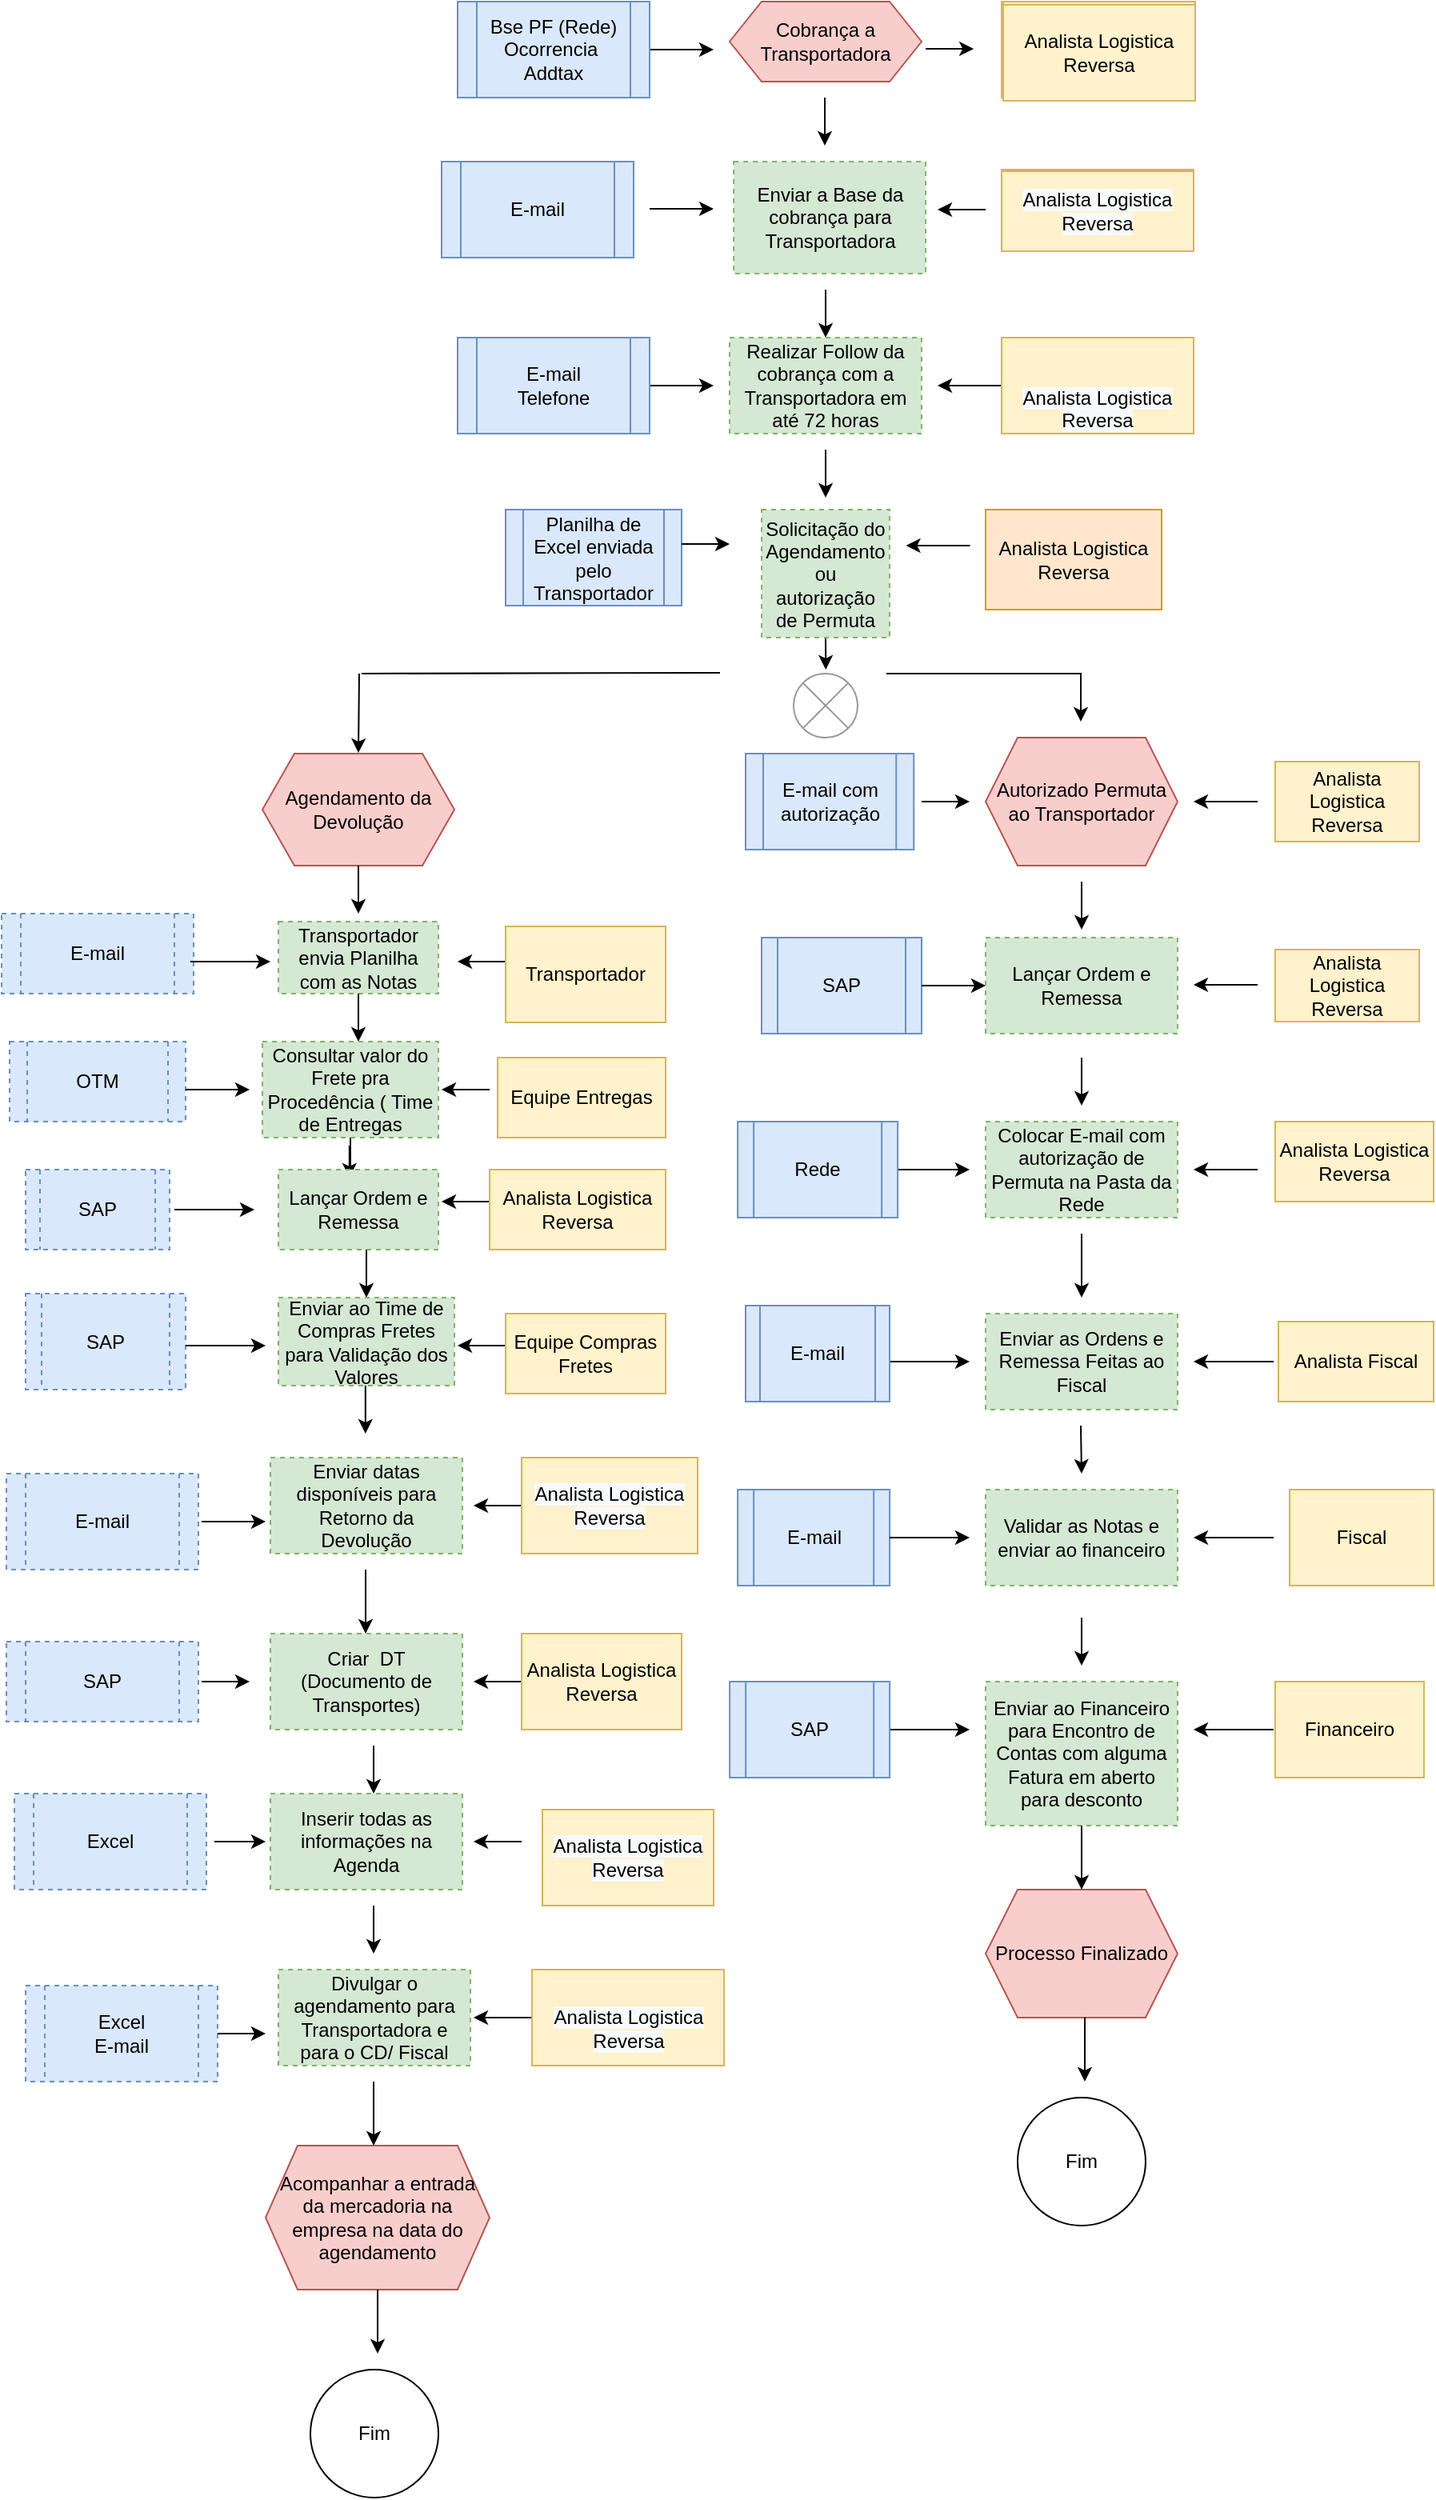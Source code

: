 <mxfile version="15.7.2" type="github" pages="3">
  <diagram id="C5RBs43oDa-KdzZeNtuy" name="Visão 1">
    <mxGraphModel dx="1695" dy="527" grid="1" gridSize="10" guides="1" tooltips="1" connect="1" arrows="1" fold="1" page="1" pageScale="1" pageWidth="827" pageHeight="1169" math="0" shadow="0">
      <root>
        <mxCell id="WIyWlLk6GJQsqaUBKTNV-0" />
        <mxCell id="WIyWlLk6GJQsqaUBKTNV-1" parent="WIyWlLk6GJQsqaUBKTNV-0" />
        <mxCell id="loBwQ56x5LxqGYdifCyA-49" value="&lt;font style=&quot;vertical-align: inherit&quot;&gt;&lt;font style=&quot;vertical-align: inherit&quot;&gt;Analista Logistica Reversa&lt;/font&gt;&lt;/font&gt;" style="rounded=0;whiteSpace=wrap;html=1;fillColor=#ffe6cc;strokeColor=#d79b00;" parent="WIyWlLk6GJQsqaUBKTNV-1" vertex="1">
          <mxGeometry x="530" y="327.5" width="110" height="62.5" as="geometry" />
        </mxCell>
        <mxCell id="loBwQ56x5LxqGYdifCyA-50" value="Planilha de Excel enviada pelo Transportador" style="shape=process;whiteSpace=wrap;html=1;backgroundOutline=1;fillColor=#dae8fc;strokeColor=#6c8ebf;" parent="WIyWlLk6GJQsqaUBKTNV-1" vertex="1">
          <mxGeometry x="230" y="327.5" width="110" height="60" as="geometry" />
        </mxCell>
        <mxCell id="loBwQ56x5LxqGYdifCyA-52" value="Solicitação do Agendamento ou autorização de Permuta" style="whiteSpace=wrap;html=1;aspect=fixed;dashed=1;fillColor=#d5e8d4;strokeColor=#82b366;" parent="WIyWlLk6GJQsqaUBKTNV-1" vertex="1">
          <mxGeometry x="390" y="327.5" width="80" height="80" as="geometry" />
        </mxCell>
        <mxCell id="loBwQ56x5LxqGYdifCyA-53" value="" style="endArrow=classic;html=1;rounded=0;" parent="WIyWlLk6GJQsqaUBKTNV-1" edge="1">
          <mxGeometry width="50" height="50" relative="1" as="geometry">
            <mxPoint x="340" y="349" as="sourcePoint" />
            <mxPoint x="370" y="349" as="targetPoint" />
          </mxGeometry>
        </mxCell>
        <mxCell id="loBwQ56x5LxqGYdifCyA-54" value="" style="endArrow=classic;html=1;rounded=0;" parent="WIyWlLk6GJQsqaUBKTNV-1" edge="1">
          <mxGeometry width="50" height="50" relative="1" as="geometry">
            <mxPoint x="520.25" y="350" as="sourcePoint" />
            <mxPoint x="480.25" y="350" as="targetPoint" />
          </mxGeometry>
        </mxCell>
        <mxCell id="loBwQ56x5LxqGYdifCyA-56" value="" style="endArrow=classic;html=1;rounded=0;" parent="WIyWlLk6GJQsqaUBKTNV-1" edge="1">
          <mxGeometry width="50" height="50" relative="1" as="geometry">
            <mxPoint x="430" y="408" as="sourcePoint" />
            <mxPoint x="429.75" y="427.5" as="targetPoint" />
            <Array as="points">
              <mxPoint x="430.12" y="427.5" />
            </Array>
          </mxGeometry>
        </mxCell>
        <mxCell id="loBwQ56x5LxqGYdifCyA-57" value="" style="shape=sumEllipse;perimeter=ellipsePerimeter;whiteSpace=wrap;html=1;backgroundOutline=1;strokeColor=#999999;" parent="WIyWlLk6GJQsqaUBKTNV-1" vertex="1">
          <mxGeometry x="410" y="430" width="40" height="40" as="geometry" />
        </mxCell>
        <mxCell id="loBwQ56x5LxqGYdifCyA-58" value="" style="endArrow=classic;html=1;rounded=0;" parent="WIyWlLk6GJQsqaUBKTNV-1" edge="1">
          <mxGeometry width="50" height="50" relative="1" as="geometry">
            <mxPoint x="138.5" y="430" as="sourcePoint" />
            <mxPoint x="138" y="479.5" as="targetPoint" />
          </mxGeometry>
        </mxCell>
        <mxCell id="loBwQ56x5LxqGYdifCyA-59" value="" style="endArrow=none;html=1;rounded=0;" parent="WIyWlLk6GJQsqaUBKTNV-1" edge="1">
          <mxGeometry width="50" height="50" relative="1" as="geometry">
            <mxPoint x="140" y="430" as="sourcePoint" />
            <mxPoint x="364" y="429.5" as="targetPoint" />
            <Array as="points">
              <mxPoint x="364" y="429.5" />
            </Array>
          </mxGeometry>
        </mxCell>
        <mxCell id="loBwQ56x5LxqGYdifCyA-60" value="" style="endArrow=none;html=1;rounded=0;" parent="WIyWlLk6GJQsqaUBKTNV-1" edge="1">
          <mxGeometry width="50" height="50" relative="1" as="geometry">
            <mxPoint x="468" y="430" as="sourcePoint" />
            <mxPoint x="590" y="430" as="targetPoint" />
          </mxGeometry>
        </mxCell>
        <mxCell id="loBwQ56x5LxqGYdifCyA-61" value="" style="endArrow=classic;html=1;rounded=0;" parent="WIyWlLk6GJQsqaUBKTNV-1" edge="1">
          <mxGeometry width="50" height="50" relative="1" as="geometry">
            <mxPoint x="589.5" y="430" as="sourcePoint" />
            <mxPoint x="589.5" y="460" as="targetPoint" />
          </mxGeometry>
        </mxCell>
        <mxCell id="loBwQ56x5LxqGYdifCyA-62" value="Agendamento da Devolução" style="shape=hexagon;perimeter=hexagonPerimeter2;whiteSpace=wrap;html=1;fixedSize=1;strokeColor=#b85450;fillColor=#f8cecc;" parent="WIyWlLk6GJQsqaUBKTNV-1" vertex="1">
          <mxGeometry x="78" y="480" width="120" height="70" as="geometry" />
        </mxCell>
        <mxCell id="loBwQ56x5LxqGYdifCyA-63" value="Autorizado Permuta ao Transportador" style="shape=hexagon;perimeter=hexagonPerimeter2;whiteSpace=wrap;html=1;fixedSize=1;strokeColor=#b85450;fillColor=#f8cecc;" parent="WIyWlLk6GJQsqaUBKTNV-1" vertex="1">
          <mxGeometry x="530" y="470" width="120" height="80" as="geometry" />
        </mxCell>
        <mxCell id="loBwQ56x5LxqGYdifCyA-64" value="" style="endArrow=classic;html=1;rounded=0;" parent="WIyWlLk6GJQsqaUBKTNV-1" edge="1">
          <mxGeometry width="50" height="50" relative="1" as="geometry">
            <mxPoint x="590" y="560" as="sourcePoint" />
            <mxPoint x="590" y="590" as="targetPoint" />
          </mxGeometry>
        </mxCell>
        <mxCell id="loBwQ56x5LxqGYdifCyA-65" value="Lançar Ordem e Remessa" style="rounded=0;whiteSpace=wrap;html=1;strokeColor=#82b366;dashed=1;fillColor=#d5e8d4;" parent="WIyWlLk6GJQsqaUBKTNV-1" vertex="1">
          <mxGeometry x="530" y="595" width="120" height="60" as="geometry" />
        </mxCell>
        <mxCell id="loBwQ56x5LxqGYdifCyA-66" value="Analista Logistica Reversa" style="rounded=0;whiteSpace=wrap;html=1;strokeColor=#d6b656;fillColor=#fff2cc;" parent="WIyWlLk6GJQsqaUBKTNV-1" vertex="1">
          <mxGeometry x="711" y="602.5" width="90" height="45" as="geometry" />
        </mxCell>
        <mxCell id="loBwQ56x5LxqGYdifCyA-67" value="SAP" style="shape=process;whiteSpace=wrap;html=1;backgroundOutline=1;strokeColor=#6c8ebf;fillColor=#dae8fc;" parent="WIyWlLk6GJQsqaUBKTNV-1" vertex="1">
          <mxGeometry x="390" y="595" width="100" height="60" as="geometry" />
        </mxCell>
        <mxCell id="loBwQ56x5LxqGYdifCyA-68" value="" style="endArrow=classic;html=1;rounded=0;" parent="WIyWlLk6GJQsqaUBKTNV-1" edge="1">
          <mxGeometry width="50" height="50" relative="1" as="geometry">
            <mxPoint x="700" y="624.5" as="sourcePoint" />
            <mxPoint x="660" y="624.5" as="targetPoint" />
          </mxGeometry>
        </mxCell>
        <mxCell id="loBwQ56x5LxqGYdifCyA-69" value="" style="endArrow=classic;html=1;rounded=0;entryX=0;entryY=0.5;entryDx=0;entryDy=0;" parent="WIyWlLk6GJQsqaUBKTNV-1" target="loBwQ56x5LxqGYdifCyA-65" edge="1">
          <mxGeometry width="50" height="50" relative="1" as="geometry">
            <mxPoint x="490" y="625" as="sourcePoint" />
            <mxPoint x="520" y="625" as="targetPoint" />
          </mxGeometry>
        </mxCell>
        <mxCell id="loBwQ56x5LxqGYdifCyA-70" value="Analista Logistica Reversa" style="rounded=0;whiteSpace=wrap;html=1;strokeColor=#d6b656;fillColor=#fff2cc;" parent="WIyWlLk6GJQsqaUBKTNV-1" vertex="1">
          <mxGeometry x="711" y="485" width="90" height="50" as="geometry" />
        </mxCell>
        <mxCell id="loBwQ56x5LxqGYdifCyA-71" value="" style="endArrow=classic;html=1;rounded=0;" parent="WIyWlLk6GJQsqaUBKTNV-1" edge="1">
          <mxGeometry width="50" height="50" relative="1" as="geometry">
            <mxPoint x="700" y="510" as="sourcePoint" />
            <mxPoint x="660" y="510" as="targetPoint" />
          </mxGeometry>
        </mxCell>
        <mxCell id="loBwQ56x5LxqGYdifCyA-72" value="E-mail com autorização" style="shape=process;whiteSpace=wrap;html=1;backgroundOutline=1;strokeColor=#6c8ebf;fillColor=#dae8fc;" parent="WIyWlLk6GJQsqaUBKTNV-1" vertex="1">
          <mxGeometry x="380" y="480" width="105.13" height="60" as="geometry" />
        </mxCell>
        <mxCell id="loBwQ56x5LxqGYdifCyA-73" value="" style="endArrow=classic;html=1;rounded=0;" parent="WIyWlLk6GJQsqaUBKTNV-1" edge="1">
          <mxGeometry width="50" height="50" relative="1" as="geometry">
            <mxPoint x="490" y="510" as="sourcePoint" />
            <mxPoint x="520" y="510" as="targetPoint" />
          </mxGeometry>
        </mxCell>
        <mxCell id="loBwQ56x5LxqGYdifCyA-74" value="" style="endArrow=classic;html=1;rounded=0;" parent="WIyWlLk6GJQsqaUBKTNV-1" edge="1">
          <mxGeometry width="50" height="50" relative="1" as="geometry">
            <mxPoint x="590" y="670" as="sourcePoint" />
            <mxPoint x="590" y="700" as="targetPoint" />
          </mxGeometry>
        </mxCell>
        <mxCell id="loBwQ56x5LxqGYdifCyA-75" value="Colocar E-mail com autorização de Permuta na Pasta da Rede" style="rounded=0;whiteSpace=wrap;html=1;strokeColor=#82b366;fillColor=#d5e8d4;dashed=1;" parent="WIyWlLk6GJQsqaUBKTNV-1" vertex="1">
          <mxGeometry x="530" y="710" width="120" height="60" as="geometry" />
        </mxCell>
        <mxCell id="loBwQ56x5LxqGYdifCyA-76" value="" style="endArrow=classic;html=1;rounded=0;" parent="WIyWlLk6GJQsqaUBKTNV-1" edge="1">
          <mxGeometry width="50" height="50" relative="1" as="geometry">
            <mxPoint x="700" y="740" as="sourcePoint" />
            <mxPoint x="660" y="740" as="targetPoint" />
          </mxGeometry>
        </mxCell>
        <mxCell id="loBwQ56x5LxqGYdifCyA-77" value="" style="endArrow=classic;html=1;rounded=0;" parent="WIyWlLk6GJQsqaUBKTNV-1" edge="1">
          <mxGeometry width="50" height="50" relative="1" as="geometry">
            <mxPoint x="470" y="740" as="sourcePoint" />
            <mxPoint x="520" y="740" as="targetPoint" />
          </mxGeometry>
        </mxCell>
        <mxCell id="loBwQ56x5LxqGYdifCyA-78" value="Analista Logistica Reversa" style="rounded=0;whiteSpace=wrap;html=1;strokeColor=#d6b656;fillColor=#fff2cc;" parent="WIyWlLk6GJQsqaUBKTNV-1" vertex="1">
          <mxGeometry x="711" y="710" width="99" height="50" as="geometry" />
        </mxCell>
        <mxCell id="loBwQ56x5LxqGYdifCyA-79" value="Rede" style="shape=process;whiteSpace=wrap;html=1;backgroundOutline=1;strokeColor=#6c8ebf;fillColor=#dae8fc;" parent="WIyWlLk6GJQsqaUBKTNV-1" vertex="1">
          <mxGeometry x="375.07" y="710" width="100" height="60" as="geometry" />
        </mxCell>
        <mxCell id="loBwQ56x5LxqGYdifCyA-80" value="" style="endArrow=classic;html=1;rounded=0;" parent="WIyWlLk6GJQsqaUBKTNV-1" edge="1">
          <mxGeometry width="50" height="50" relative="1" as="geometry">
            <mxPoint x="590" y="780" as="sourcePoint" />
            <mxPoint x="590" y="820" as="targetPoint" />
          </mxGeometry>
        </mxCell>
        <mxCell id="loBwQ56x5LxqGYdifCyA-81" value="Enviar as Ordens e Remessa Feitas ao Fiscal" style="rounded=0;whiteSpace=wrap;html=1;strokeColor=#82b366;dashed=1;fillColor=#d5e8d4;" parent="WIyWlLk6GJQsqaUBKTNV-1" vertex="1">
          <mxGeometry x="530" y="830" width="120" height="60" as="geometry" />
        </mxCell>
        <mxCell id="loBwQ56x5LxqGYdifCyA-82" value="" style="endArrow=classic;html=1;rounded=0;" parent="WIyWlLk6GJQsqaUBKTNV-1" edge="1">
          <mxGeometry width="50" height="50" relative="1" as="geometry">
            <mxPoint x="470" y="860" as="sourcePoint" />
            <mxPoint x="520" y="860" as="targetPoint" />
          </mxGeometry>
        </mxCell>
        <mxCell id="loBwQ56x5LxqGYdifCyA-83" value="" style="endArrow=classic;html=1;rounded=0;" parent="WIyWlLk6GJQsqaUBKTNV-1" edge="1">
          <mxGeometry width="50" height="50" relative="1" as="geometry">
            <mxPoint x="710" y="860" as="sourcePoint" />
            <mxPoint x="660" y="860" as="targetPoint" />
          </mxGeometry>
        </mxCell>
        <mxCell id="loBwQ56x5LxqGYdifCyA-84" value="Analista Fiscal" style="rounded=0;whiteSpace=wrap;html=1;strokeColor=#d6b656;fillColor=#fff2cc;" parent="WIyWlLk6GJQsqaUBKTNV-1" vertex="1">
          <mxGeometry x="713" y="835" width="97" height="50" as="geometry" />
        </mxCell>
        <mxCell id="loBwQ56x5LxqGYdifCyA-85" value="E-mail" style="shape=process;whiteSpace=wrap;html=1;backgroundOutline=1;strokeColor=#6c8ebf;fillColor=#dae8fc;" parent="WIyWlLk6GJQsqaUBKTNV-1" vertex="1">
          <mxGeometry x="380" y="825" width="90" height="60" as="geometry" />
        </mxCell>
        <mxCell id="loBwQ56x5LxqGYdifCyA-86" value="" style="endArrow=classic;html=1;rounded=0;" parent="WIyWlLk6GJQsqaUBKTNV-1" edge="1">
          <mxGeometry width="50" height="50" relative="1" as="geometry">
            <mxPoint x="589.5" y="900" as="sourcePoint" />
            <mxPoint x="590" y="930" as="targetPoint" />
          </mxGeometry>
        </mxCell>
        <mxCell id="loBwQ56x5LxqGYdifCyA-87" value="Validar as Notas e enviar ao financeiro" style="rounded=0;whiteSpace=wrap;html=1;strokeColor=#82b366;fillColor=#d5e8d4;dashed=1;" parent="WIyWlLk6GJQsqaUBKTNV-1" vertex="1">
          <mxGeometry x="530" y="940" width="120" height="60" as="geometry" />
        </mxCell>
        <mxCell id="loBwQ56x5LxqGYdifCyA-88" value="Fiscal" style="rounded=0;whiteSpace=wrap;html=1;strokeColor=#d6b656;fillColor=#fff2cc;" parent="WIyWlLk6GJQsqaUBKTNV-1" vertex="1">
          <mxGeometry x="720" y="940" width="90" height="60" as="geometry" />
        </mxCell>
        <mxCell id="loBwQ56x5LxqGYdifCyA-89" value="E-mail" style="shape=process;whiteSpace=wrap;html=1;backgroundOutline=1;strokeColor=#6c8ebf;fillColor=#dae8fc;" parent="WIyWlLk6GJQsqaUBKTNV-1" vertex="1">
          <mxGeometry x="375.07" y="940" width="95" height="60" as="geometry" />
        </mxCell>
        <mxCell id="loBwQ56x5LxqGYdifCyA-90" value="" style="endArrow=classic;html=1;rounded=0;" parent="WIyWlLk6GJQsqaUBKTNV-1" edge="1">
          <mxGeometry width="50" height="50" relative="1" as="geometry">
            <mxPoint x="710" y="970" as="sourcePoint" />
            <mxPoint x="660" y="970" as="targetPoint" />
          </mxGeometry>
        </mxCell>
        <mxCell id="loBwQ56x5LxqGYdifCyA-91" value="" style="endArrow=classic;html=1;rounded=0;" parent="WIyWlLk6GJQsqaUBKTNV-1" edge="1">
          <mxGeometry width="50" height="50" relative="1" as="geometry">
            <mxPoint x="470" y="970" as="sourcePoint" />
            <mxPoint x="520" y="970" as="targetPoint" />
          </mxGeometry>
        </mxCell>
        <mxCell id="loBwQ56x5LxqGYdifCyA-92" value="" style="endArrow=classic;html=1;rounded=0;" parent="WIyWlLk6GJQsqaUBKTNV-1" edge="1">
          <mxGeometry width="50" height="50" relative="1" as="geometry">
            <mxPoint x="590" y="1020" as="sourcePoint" />
            <mxPoint x="590" y="1050" as="targetPoint" />
          </mxGeometry>
        </mxCell>
        <mxCell id="loBwQ56x5LxqGYdifCyA-93" value="" style="endArrow=classic;html=1;rounded=0;" parent="WIyWlLk6GJQsqaUBKTNV-1" edge="1">
          <mxGeometry width="50" height="50" relative="1" as="geometry">
            <mxPoint x="710" y="1090" as="sourcePoint" />
            <mxPoint x="660" y="1090" as="targetPoint" />
          </mxGeometry>
        </mxCell>
        <mxCell id="loBwQ56x5LxqGYdifCyA-94" value="" style="endArrow=classic;html=1;rounded=0;" parent="WIyWlLk6GJQsqaUBKTNV-1" edge="1">
          <mxGeometry width="50" height="50" relative="1" as="geometry">
            <mxPoint x="470" y="1090" as="sourcePoint" />
            <mxPoint x="520" y="1090" as="targetPoint" />
          </mxGeometry>
        </mxCell>
        <mxCell id="loBwQ56x5LxqGYdifCyA-95" value="Financeiro" style="rounded=0;whiteSpace=wrap;html=1;strokeColor=#d6b656;fillColor=#fff2cc;" parent="WIyWlLk6GJQsqaUBKTNV-1" vertex="1">
          <mxGeometry x="711" y="1060" width="93" height="60" as="geometry" />
        </mxCell>
        <mxCell id="loBwQ56x5LxqGYdifCyA-96" value="SAP" style="shape=process;whiteSpace=wrap;html=1;backgroundOutline=1;strokeColor=#6c8ebf;fillColor=#dae8fc;" parent="WIyWlLk6GJQsqaUBKTNV-1" vertex="1">
          <mxGeometry x="370.07" y="1060" width="100" height="60" as="geometry" />
        </mxCell>
        <mxCell id="zTomdQX7B3oOg1DRpIoz-4" value="&lt;font style=&quot;vertical-align: inherit&quot;&gt;&lt;font style=&quot;vertical-align: inherit&quot;&gt;Cobrança a Transportadora&lt;/font&gt;&lt;/font&gt;" style="shape=hexagon;perimeter=hexagonPerimeter2;whiteSpace=wrap;html=1;fixedSize=1;fillColor=#f8cecc;strokeColor=#b85450;" parent="WIyWlLk6GJQsqaUBKTNV-1" vertex="1">
          <mxGeometry x="370" y="10" width="120" height="50" as="geometry" />
        </mxCell>
        <mxCell id="zTomdQX7B3oOg1DRpIoz-5" value="" style="endArrow=classic;html=1;rounded=0;" parent="WIyWlLk6GJQsqaUBKTNV-1" edge="1">
          <mxGeometry width="50" height="50" relative="1" as="geometry">
            <mxPoint x="492.57" y="39.5" as="sourcePoint" />
            <mxPoint x="522.57" y="39.5" as="targetPoint" />
          </mxGeometry>
        </mxCell>
        <mxCell id="zTomdQX7B3oOg1DRpIoz-7" value="" style="endArrow=classic;html=1;rounded=0;exitX=1;exitY=0.5;exitDx=0;exitDy=0;" parent="WIyWlLk6GJQsqaUBKTNV-1" source="zTomdQX7B3oOg1DRpIoz-8" edge="1">
          <mxGeometry width="50" height="50" relative="1" as="geometry">
            <mxPoint x="330" y="50" as="sourcePoint" />
            <mxPoint x="360" y="40" as="targetPoint" />
          </mxGeometry>
        </mxCell>
        <mxCell id="zTomdQX7B3oOg1DRpIoz-8" value="&lt;font style=&quot;vertical-align: inherit&quot;&gt;&lt;font style=&quot;vertical-align: inherit&quot;&gt;Bse PF (Rede)&lt;br&gt;Ocorrencia&amp;nbsp;&lt;br&gt;Addtax&lt;br&gt;&lt;/font&gt;&lt;/font&gt;" style="shape=process;whiteSpace=wrap;html=1;backgroundOutline=1;fillColor=#dae8fc;strokeColor=#6c8ebf;" parent="WIyWlLk6GJQsqaUBKTNV-1" vertex="1">
          <mxGeometry x="200" y="10" width="120" height="60" as="geometry" />
        </mxCell>
        <mxCell id="zTomdQX7B3oOg1DRpIoz-9" value="&lt;span&gt;&lt;font style=&quot;vertical-align: inherit&quot;&gt;&lt;font style=&quot;vertical-align: inherit&quot;&gt;Analista Logistica Reversa&lt;/font&gt;&lt;/font&gt;&lt;/span&gt;" style="rounded=0;whiteSpace=wrap;html=1;fillColor=#fff2cc;strokeColor=#d6b656;" parent="WIyWlLk6GJQsqaUBKTNV-1" vertex="1">
          <mxGeometry x="540" y="10" width="120" height="60" as="geometry" />
        </mxCell>
        <mxCell id="zTomdQX7B3oOg1DRpIoz-10" value="" style="endArrow=classic;html=1;rounded=0;" parent="WIyWlLk6GJQsqaUBKTNV-1" edge="1">
          <mxGeometry width="50" height="50" relative="1" as="geometry">
            <mxPoint x="429.5" y="70" as="sourcePoint" />
            <mxPoint x="429.5" y="100" as="targetPoint" />
          </mxGeometry>
        </mxCell>
        <mxCell id="zTomdQX7B3oOg1DRpIoz-13" value="&lt;font style=&quot;vertical-align: inherit&quot;&gt;&lt;font style=&quot;vertical-align: inherit&quot;&gt;&lt;font style=&quot;vertical-align: inherit&quot;&gt;&lt;font style=&quot;vertical-align: inherit&quot;&gt;Enviar a Base da cobrança para Transportadora&lt;/font&gt;&lt;/font&gt;&lt;/font&gt;&lt;/font&gt;" style="rounded=0;whiteSpace=wrap;html=1;dashed=1;fillColor=#d5e8d4;strokeColor=#82b366;" parent="WIyWlLk6GJQsqaUBKTNV-1" vertex="1">
          <mxGeometry x="372.57" y="110" width="120" height="70" as="geometry" />
        </mxCell>
        <mxCell id="zTomdQX7B3oOg1DRpIoz-19" value="" style="endArrow=classic;html=1;rounded=0;" parent="WIyWlLk6GJQsqaUBKTNV-1" edge="1">
          <mxGeometry width="50" height="50" relative="1" as="geometry">
            <mxPoint x="430" y="290" as="sourcePoint" />
            <mxPoint x="430" y="320" as="targetPoint" />
          </mxGeometry>
        </mxCell>
        <mxCell id="zTomdQX7B3oOg1DRpIoz-21" value="" style="endArrow=classic;html=1;rounded=0;" parent="WIyWlLk6GJQsqaUBKTNV-1" edge="1">
          <mxGeometry width="50" height="50" relative="1" as="geometry">
            <mxPoint x="320" y="139.5" as="sourcePoint" />
            <mxPoint x="360" y="139.5" as="targetPoint" />
          </mxGeometry>
        </mxCell>
        <mxCell id="zTomdQX7B3oOg1DRpIoz-23" value="&#xa;&#xa;&lt;span style=&quot;color: rgb(0, 0, 0); font-family: helvetica; font-size: 12px; font-style: normal; font-weight: 400; letter-spacing: normal; text-align: center; text-indent: 0px; text-transform: none; word-spacing: 0px; background-color: rgb(248, 249, 250); display: inline; float: none;&quot;&gt;Analista Logistica Reversa&lt;/span&gt;&#xa;&#xa;" style="rounded=0;whiteSpace=wrap;html=1;fillColor=#fff2cc;strokeColor=#d6b656;" parent="WIyWlLk6GJQsqaUBKTNV-1" vertex="1">
          <mxGeometry x="540" y="115" width="120" height="50" as="geometry" />
        </mxCell>
        <mxCell id="zTomdQX7B3oOg1DRpIoz-25" value="&lt;font style=&quot;vertical-align: inherit&quot;&gt;&lt;font style=&quot;vertical-align: inherit&quot;&gt;E-mail&lt;/font&gt;&lt;/font&gt;" style="shape=process;whiteSpace=wrap;html=1;backgroundOutline=1;fillColor=#dae8fc;strokeColor=#6c8ebf;" parent="WIyWlLk6GJQsqaUBKTNV-1" vertex="1">
          <mxGeometry x="190" y="110" width="120" height="60" as="geometry" />
        </mxCell>
        <mxCell id="zTomdQX7B3oOg1DRpIoz-26" value="" style="endArrow=classic;html=1;rounded=0;" parent="WIyWlLk6GJQsqaUBKTNV-1" edge="1">
          <mxGeometry width="50" height="50" relative="1" as="geometry">
            <mxPoint x="530" y="140" as="sourcePoint" />
            <mxPoint x="500" y="140" as="targetPoint" />
          </mxGeometry>
        </mxCell>
        <mxCell id="zTomdQX7B3oOg1DRpIoz-27" value="" style="endArrow=classic;html=1;rounded=0;" parent="WIyWlLk6GJQsqaUBKTNV-1" edge="1">
          <mxGeometry width="50" height="50" relative="1" as="geometry">
            <mxPoint x="430" y="190" as="sourcePoint" />
            <mxPoint x="430" y="220" as="targetPoint" />
          </mxGeometry>
        </mxCell>
        <mxCell id="zTomdQX7B3oOg1DRpIoz-28" value="&lt;font style=&quot;vertical-align: inherit&quot;&gt;&lt;font style=&quot;vertical-align: inherit&quot;&gt;Realizar Follow da cobrança com a Transportadora em até 72 horas&lt;/font&gt;&lt;/font&gt;" style="rounded=0;whiteSpace=wrap;html=1;dashed=1;fillColor=#d5e8d4;strokeColor=#82b366;" parent="WIyWlLk6GJQsqaUBKTNV-1" vertex="1">
          <mxGeometry x="370" y="220" width="120" height="60" as="geometry" />
        </mxCell>
        <mxCell id="zTomdQX7B3oOg1DRpIoz-29" value="" style="endArrow=classic;html=1;rounded=0;" parent="WIyWlLk6GJQsqaUBKTNV-1" edge="1">
          <mxGeometry width="50" height="50" relative="1" as="geometry">
            <mxPoint x="540" y="250" as="sourcePoint" />
            <mxPoint x="500" y="250" as="targetPoint" />
          </mxGeometry>
        </mxCell>
        <mxCell id="zTomdQX7B3oOg1DRpIoz-30" value="" style="endArrow=classic;html=1;rounded=0;" parent="WIyWlLk6GJQsqaUBKTNV-1" edge="1">
          <mxGeometry width="50" height="50" relative="1" as="geometry">
            <mxPoint x="320" y="250" as="sourcePoint" />
            <mxPoint x="360" y="250" as="targetPoint" />
          </mxGeometry>
        </mxCell>
        <mxCell id="zTomdQX7B3oOg1DRpIoz-31" value="&lt;br&gt;&lt;br&gt;&lt;br style=&quot;color: rgb(0 , 0 , 0) ; font-family: &amp;#34;helvetica&amp;#34; ; font-size: 12px ; font-style: normal ; font-weight: 400 ; letter-spacing: normal ; text-align: center ; text-indent: 0px ; text-transform: none ; word-spacing: 0px ; background-color: rgb(248 , 249 , 250)&quot;&gt;&lt;span style=&quot;color: rgb(0 , 0 , 0) ; font-size: 12px ; font-style: normal ; font-weight: 400 ; letter-spacing: normal ; text-align: center ; text-indent: 0px ; text-transform: none ; word-spacing: 0px ; font-family: &amp;#34;helvetica&amp;#34; ; background-color: rgb(248 , 249 , 250) ; display: inline ; float: none&quot;&gt;Analista Logistica Reversa&lt;/span&gt;&lt;br style=&quot;color: rgb(0 , 0 , 0) ; font-family: &amp;#34;helvetica&amp;#34; ; font-size: 12px ; font-style: normal ; font-weight: 400 ; letter-spacing: normal ; text-align: center ; text-indent: 0px ; text-transform: none ; word-spacing: 0px ; background-color: rgb(248 , 249 , 250)&quot;&gt;&lt;br&gt;" style="rounded=0;whiteSpace=wrap;html=1;fillColor=#fff2cc;strokeColor=#d6b656;" parent="WIyWlLk6GJQsqaUBKTNV-1" vertex="1">
          <mxGeometry x="540" y="220" width="120" height="60" as="geometry" />
        </mxCell>
        <mxCell id="zTomdQX7B3oOg1DRpIoz-32" value="E-mail&lt;br&gt;Telefone" style="shape=process;whiteSpace=wrap;html=1;backgroundOutline=1;fillColor=#dae8fc;strokeColor=#6c8ebf;" parent="WIyWlLk6GJQsqaUBKTNV-1" vertex="1">
          <mxGeometry x="200" y="220" width="120" height="60" as="geometry" />
        </mxCell>
        <mxCell id="zTomdQX7B3oOg1DRpIoz-33" value="" style="endArrow=classic;html=1;rounded=0;exitX=0.5;exitY=1;exitDx=0;exitDy=0;" parent="WIyWlLk6GJQsqaUBKTNV-1" source="loBwQ56x5LxqGYdifCyA-62" edge="1">
          <mxGeometry width="50" height="50" relative="1" as="geometry">
            <mxPoint x="108" y="610" as="sourcePoint" />
            <mxPoint x="138" y="580" as="targetPoint" />
          </mxGeometry>
        </mxCell>
        <mxCell id="zTomdQX7B3oOg1DRpIoz-34" value="Transportador envia Planilha com as Notas" style="rounded=0;whiteSpace=wrap;html=1;dashed=1;fillColor=#d5e8d4;strokeColor=#82b366;" parent="WIyWlLk6GJQsqaUBKTNV-1" vertex="1">
          <mxGeometry x="88" y="585" width="100" height="45" as="geometry" />
        </mxCell>
        <mxCell id="zTomdQX7B3oOg1DRpIoz-35" value="" style="endArrow=classic;html=1;rounded=0;exitX=0.5;exitY=1;exitDx=0;exitDy=0;" parent="WIyWlLk6GJQsqaUBKTNV-1" source="zTomdQX7B3oOg1DRpIoz-34" edge="1">
          <mxGeometry width="50" height="50" relative="1" as="geometry">
            <mxPoint x="118" y="680" as="sourcePoint" />
            <mxPoint x="138" y="660" as="targetPoint" />
          </mxGeometry>
        </mxCell>
        <mxCell id="A_0m4g-BoMBMMd5jmmKL-8" value="" style="edgeStyle=orthogonalEdgeStyle;rounded=0;orthogonalLoop=1;jettySize=auto;html=1;" parent="WIyWlLk6GJQsqaUBKTNV-1" source="zTomdQX7B3oOg1DRpIoz-36" target="zTomdQX7B3oOg1DRpIoz-47" edge="1">
          <mxGeometry relative="1" as="geometry" />
        </mxCell>
        <mxCell id="zTomdQX7B3oOg1DRpIoz-36" value="Consultar valor do Frete pra Procedência ( Time de Entregas" style="rounded=0;whiteSpace=wrap;html=1;dashed=1;fillColor=#d5e8d4;strokeColor=#82b366;" parent="WIyWlLk6GJQsqaUBKTNV-1" vertex="1">
          <mxGeometry x="78" y="660" width="110" height="60" as="geometry" />
        </mxCell>
        <mxCell id="zTomdQX7B3oOg1DRpIoz-38" value="E-mail" style="shape=process;whiteSpace=wrap;html=1;backgroundOutline=1;dashed=1;fillColor=#dae8fc;strokeColor=#6c8ebf;" parent="WIyWlLk6GJQsqaUBKTNV-1" vertex="1">
          <mxGeometry x="-85" y="580" width="120" height="50" as="geometry" />
        </mxCell>
        <mxCell id="zTomdQX7B3oOg1DRpIoz-40" value="OTM" style="shape=process;whiteSpace=wrap;html=1;backgroundOutline=1;dashed=1;fillColor=#dae8fc;strokeColor=#6c8ebf;" parent="WIyWlLk6GJQsqaUBKTNV-1" vertex="1">
          <mxGeometry x="-80" y="660" width="110" height="50" as="geometry" />
        </mxCell>
        <mxCell id="zTomdQX7B3oOg1DRpIoz-41" value="" style="endArrow=classic;html=1;rounded=0;" parent="WIyWlLk6GJQsqaUBKTNV-1" edge="1">
          <mxGeometry width="50" height="50" relative="1" as="geometry">
            <mxPoint x="132.41" y="725" as="sourcePoint" />
            <mxPoint x="132.41" y="745" as="targetPoint" />
            <Array as="points">
              <mxPoint x="132.41" y="745" />
            </Array>
          </mxGeometry>
        </mxCell>
        <mxCell id="zTomdQX7B3oOg1DRpIoz-43" value="Lançar Ordem e Remessa" style="rounded=0;whiteSpace=wrap;html=1;dashed=1;fillColor=#d5e8d4;strokeColor=#82b366;" parent="WIyWlLk6GJQsqaUBKTNV-1" vertex="1">
          <mxGeometry x="88" y="740" width="100" height="50" as="geometry" />
        </mxCell>
        <mxCell id="zTomdQX7B3oOg1DRpIoz-45" value="SAP" style="shape=process;whiteSpace=wrap;html=1;backgroundOutline=1;dashed=1;fillColor=#dae8fc;strokeColor=#6c8ebf;" parent="WIyWlLk6GJQsqaUBKTNV-1" vertex="1">
          <mxGeometry x="-70" y="740" width="90" height="50" as="geometry" />
        </mxCell>
        <mxCell id="zTomdQX7B3oOg1DRpIoz-47" value="Enviar ao Time de Compras Fretes para Validação dos Valores" style="rounded=0;whiteSpace=wrap;html=1;dashed=1;fillColor=#d5e8d4;strokeColor=#82b366;" parent="WIyWlLk6GJQsqaUBKTNV-1" vertex="1">
          <mxGeometry x="88" y="820" width="110" height="55" as="geometry" />
        </mxCell>
        <mxCell id="zTomdQX7B3oOg1DRpIoz-50" value="SAP" style="shape=process;whiteSpace=wrap;html=1;backgroundOutline=1;dashed=1;fillColor=#dae8fc;strokeColor=#6c8ebf;" parent="WIyWlLk6GJQsqaUBKTNV-1" vertex="1">
          <mxGeometry x="-70" y="817.5" width="100" height="60" as="geometry" />
        </mxCell>
        <mxCell id="zTomdQX7B3oOg1DRpIoz-51" value="" style="endArrow=classic;html=1;rounded=0;" parent="WIyWlLk6GJQsqaUBKTNV-1" edge="1">
          <mxGeometry width="50" height="50" relative="1" as="geometry">
            <mxPoint x="142.41" y="875" as="sourcePoint" />
            <mxPoint x="142.41" y="905" as="targetPoint" />
            <Array as="points" />
          </mxGeometry>
        </mxCell>
        <mxCell id="zTomdQX7B3oOg1DRpIoz-52" value="Enviar datas disponíveis para Retorno da Devolução" style="rounded=0;whiteSpace=wrap;html=1;dashed=1;fillColor=#d5e8d4;strokeColor=#82b366;" parent="WIyWlLk6GJQsqaUBKTNV-1" vertex="1">
          <mxGeometry x="83" y="920" width="120" height="60" as="geometry" />
        </mxCell>
        <mxCell id="zTomdQX7B3oOg1DRpIoz-53" value="" style="endArrow=classic;html=1;rounded=0;" parent="WIyWlLk6GJQsqaUBKTNV-1" edge="1">
          <mxGeometry width="50" height="50" relative="1" as="geometry">
            <mxPoint x="40" y="960" as="sourcePoint" />
            <mxPoint x="80" y="960" as="targetPoint" />
          </mxGeometry>
        </mxCell>
        <mxCell id="zTomdQX7B3oOg1DRpIoz-54" value="E-mail" style="shape=process;whiteSpace=wrap;html=1;backgroundOutline=1;dashed=1;fillColor=#dae8fc;strokeColor=#6c8ebf;" parent="WIyWlLk6GJQsqaUBKTNV-1" vertex="1">
          <mxGeometry x="-82" y="930" width="120" height="60" as="geometry" />
        </mxCell>
        <mxCell id="zTomdQX7B3oOg1DRpIoz-57" value="&lt;font style=&quot;vertical-align: inherit&quot;&gt;&lt;font style=&quot;vertical-align: inherit&quot;&gt;Criar&amp;nbsp; DT &lt;/font&gt;&lt;/font&gt;&lt;br&gt;&lt;font style=&quot;vertical-align: inherit&quot;&gt;&lt;font style=&quot;vertical-align: inherit&quot;&gt;(Documento de Transportes)&lt;/font&gt;&lt;/font&gt;" style="rounded=0;whiteSpace=wrap;html=1;dashed=1;fillColor=#d5e8d4;strokeColor=#82b366;" parent="WIyWlLk6GJQsqaUBKTNV-1" vertex="1">
          <mxGeometry x="83" y="1030" width="120" height="60" as="geometry" />
        </mxCell>
        <mxCell id="zTomdQX7B3oOg1DRpIoz-58" value="Enviar ao Financeiro para Encontro de Contas com alguma Fatura em aberto para desconto" style="rounded=0;whiteSpace=wrap;html=1;dashed=1;fillColor=#d5e8d4;strokeColor=#82b366;" parent="WIyWlLk6GJQsqaUBKTNV-1" vertex="1">
          <mxGeometry x="530" y="1060" width="120" height="90" as="geometry" />
        </mxCell>
        <mxCell id="zTomdQX7B3oOg1DRpIoz-60" value="" style="endArrow=classic;html=1;rounded=0;" parent="WIyWlLk6GJQsqaUBKTNV-1" edge="1">
          <mxGeometry width="50" height="50" relative="1" as="geometry">
            <mxPoint x="40" y="1060" as="sourcePoint" />
            <mxPoint x="70" y="1060" as="targetPoint" />
          </mxGeometry>
        </mxCell>
        <mxCell id="zTomdQX7B3oOg1DRpIoz-61" value="SAP" style="shape=process;whiteSpace=wrap;html=1;backgroundOutline=1;dashed=1;fillColor=#dae8fc;strokeColor=#6c8ebf;" parent="WIyWlLk6GJQsqaUBKTNV-1" vertex="1">
          <mxGeometry x="-82" y="1035" width="120" height="50" as="geometry" />
        </mxCell>
        <mxCell id="A_0m4g-BoMBMMd5jmmKL-0" value="" style="endArrow=classic;html=1;rounded=0;" parent="WIyWlLk6GJQsqaUBKTNV-1" edge="1">
          <mxGeometry width="50" height="50" relative="1" as="geometry">
            <mxPoint x="147.5" y="1100" as="sourcePoint" />
            <mxPoint x="147.5" y="1130" as="targetPoint" />
          </mxGeometry>
        </mxCell>
        <mxCell id="A_0m4g-BoMBMMd5jmmKL-1" value="Inserir todas as informações na Agenda" style="rounded=0;whiteSpace=wrap;html=1;dashed=1;fillColor=#d5e8d4;strokeColor=#82b366;" parent="WIyWlLk6GJQsqaUBKTNV-1" vertex="1">
          <mxGeometry x="83" y="1130" width="120" height="60" as="geometry" />
        </mxCell>
        <mxCell id="A_0m4g-BoMBMMd5jmmKL-2" value="" style="endArrow=classic;html=1;rounded=0;" parent="WIyWlLk6GJQsqaUBKTNV-1" edge="1">
          <mxGeometry width="50" height="50" relative="1" as="geometry">
            <mxPoint x="48" y="1160" as="sourcePoint" />
            <mxPoint x="80" y="1160" as="targetPoint" />
          </mxGeometry>
        </mxCell>
        <mxCell id="A_0m4g-BoMBMMd5jmmKL-3" value="Excel" style="shape=process;whiteSpace=wrap;html=1;backgroundOutline=1;dashed=1;fillColor=#dae8fc;strokeColor=#6c8ebf;" parent="WIyWlLk6GJQsqaUBKTNV-1" vertex="1">
          <mxGeometry x="-77" y="1130" width="120" height="60" as="geometry" />
        </mxCell>
        <mxCell id="A_0m4g-BoMBMMd5jmmKL-4" value="" style="endArrow=classic;html=1;rounded=0;" parent="WIyWlLk6GJQsqaUBKTNV-1" edge="1">
          <mxGeometry width="50" height="50" relative="1" as="geometry">
            <mxPoint x="147.5" y="1200" as="sourcePoint" />
            <mxPoint x="147.5" y="1230" as="targetPoint" />
          </mxGeometry>
        </mxCell>
        <mxCell id="A_0m4g-BoMBMMd5jmmKL-5" value="Divulgar o agendamento para Transportadora e para o CD/ Fiscal" style="rounded=0;whiteSpace=wrap;html=1;dashed=1;fillColor=#d5e8d4;strokeColor=#82b366;" parent="WIyWlLk6GJQsqaUBKTNV-1" vertex="1">
          <mxGeometry x="88" y="1240" width="120" height="60" as="geometry" />
        </mxCell>
        <mxCell id="A_0m4g-BoMBMMd5jmmKL-7" value="Excel&lt;br&gt;E-mail" style="shape=process;whiteSpace=wrap;html=1;backgroundOutline=1;dashed=1;fillColor=#dae8fc;strokeColor=#6c8ebf;" parent="WIyWlLk6GJQsqaUBKTNV-1" vertex="1">
          <mxGeometry x="-70" y="1250" width="120" height="60" as="geometry" />
        </mxCell>
        <mxCell id="rxdHZQZyJXA-zpsNMdDn-0" value="Processo Finalizado" style="shape=hexagon;perimeter=hexagonPerimeter2;whiteSpace=wrap;html=1;fixedSize=1;fillColor=#f8cecc;strokeColor=#b85450;" parent="WIyWlLk6GJQsqaUBKTNV-1" vertex="1">
          <mxGeometry x="530" y="1190" width="120" height="80" as="geometry" />
        </mxCell>
        <mxCell id="rxdHZQZyJXA-zpsNMdDn-1" value="Fim" style="ellipse;whiteSpace=wrap;html=1;aspect=fixed;" parent="WIyWlLk6GJQsqaUBKTNV-1" vertex="1">
          <mxGeometry x="550" y="1320" width="80" height="80" as="geometry" />
        </mxCell>
        <mxCell id="rxdHZQZyJXA-zpsNMdDn-2" value="Acompanhar a entrada da mercadoria na empresa na data do agendamento" style="shape=hexagon;perimeter=hexagonPerimeter2;whiteSpace=wrap;html=1;fixedSize=1;fillColor=#f8cecc;strokeColor=#b85450;" parent="WIyWlLk6GJQsqaUBKTNV-1" vertex="1">
          <mxGeometry x="80" y="1350" width="140" height="90" as="geometry" />
        </mxCell>
        <mxCell id="rxdHZQZyJXA-zpsNMdDn-3" value="Fim" style="ellipse;whiteSpace=wrap;html=1;aspect=fixed;" parent="WIyWlLk6GJQsqaUBKTNV-1" vertex="1">
          <mxGeometry x="108" y="1490" width="80" height="80" as="geometry" />
        </mxCell>
        <mxCell id="fqUKKA3oDx3CT4fsKbs2-0" value="" style="endArrow=classic;html=1;rounded=0;" parent="WIyWlLk6GJQsqaUBKTNV-1" edge="1">
          <mxGeometry width="50" height="50" relative="1" as="geometry">
            <mxPoint x="33" y="610" as="sourcePoint" />
            <mxPoint x="83" y="610" as="targetPoint" />
          </mxGeometry>
        </mxCell>
        <mxCell id="fqUKKA3oDx3CT4fsKbs2-1" value="" style="endArrow=classic;html=1;rounded=0;" parent="WIyWlLk6GJQsqaUBKTNV-1" edge="1">
          <mxGeometry width="50" height="50" relative="1" as="geometry">
            <mxPoint x="30" y="690" as="sourcePoint" />
            <mxPoint x="70" y="690" as="targetPoint" />
          </mxGeometry>
        </mxCell>
        <mxCell id="fqUKKA3oDx3CT4fsKbs2-2" value="" style="endArrow=classic;html=1;rounded=0;" parent="WIyWlLk6GJQsqaUBKTNV-1" edge="1">
          <mxGeometry width="50" height="50" relative="1" as="geometry">
            <mxPoint x="23" y="765" as="sourcePoint" />
            <mxPoint x="73" y="765" as="targetPoint" />
          </mxGeometry>
        </mxCell>
        <mxCell id="fqUKKA3oDx3CT4fsKbs2-3" value="" style="endArrow=classic;html=1;rounded=0;" parent="WIyWlLk6GJQsqaUBKTNV-1" edge="1">
          <mxGeometry width="50" height="50" relative="1" as="geometry">
            <mxPoint x="30" y="850" as="sourcePoint" />
            <mxPoint x="80" y="850" as="targetPoint" />
          </mxGeometry>
        </mxCell>
        <mxCell id="fqUKKA3oDx3CT4fsKbs2-4" value="" style="endArrow=classic;html=1;rounded=0;" parent="WIyWlLk6GJQsqaUBKTNV-1" edge="1">
          <mxGeometry width="50" height="50" relative="1" as="geometry">
            <mxPoint x="142.5" y="990" as="sourcePoint" />
            <mxPoint x="142.5" y="1030" as="targetPoint" />
          </mxGeometry>
        </mxCell>
        <mxCell id="fqUKKA3oDx3CT4fsKbs2-6" value="" style="endArrow=classic;html=1;rounded=0;" parent="WIyWlLk6GJQsqaUBKTNV-1" edge="1">
          <mxGeometry width="50" height="50" relative="1" as="geometry">
            <mxPoint x="50" y="1280" as="sourcePoint" />
            <mxPoint x="80" y="1280" as="targetPoint" />
          </mxGeometry>
        </mxCell>
        <mxCell id="fqUKKA3oDx3CT4fsKbs2-7" value="" style="endArrow=classic;html=1;rounded=0;" parent="WIyWlLk6GJQsqaUBKTNV-1" edge="1">
          <mxGeometry width="50" height="50" relative="1" as="geometry">
            <mxPoint x="147.5" y="1310" as="sourcePoint" />
            <mxPoint x="147.5" y="1350" as="targetPoint" />
          </mxGeometry>
        </mxCell>
        <mxCell id="fqUKKA3oDx3CT4fsKbs2-8" value="&lt;span&gt;&lt;font style=&quot;vertical-align: inherit&quot;&gt;&lt;font style=&quot;vertical-align: inherit&quot;&gt;Analista Logistica Reversa&lt;/font&gt;&lt;/font&gt;&lt;/span&gt;" style="rounded=0;whiteSpace=wrap;html=1;fillColor=#fff2cc;strokeColor=#d6b656;" parent="WIyWlLk6GJQsqaUBKTNV-1" vertex="1">
          <mxGeometry x="541" y="10" width="120" height="60" as="geometry" />
        </mxCell>
        <mxCell id="W0SVA4Cd5NTacgUkBOQ9-0" value="&#xa;&#xa;&lt;span style=&quot;color: rgb(0, 0, 0); font-family: helvetica; font-size: 12px; font-style: normal; font-weight: 400; letter-spacing: normal; text-align: center; text-indent: 0px; text-transform: none; word-spacing: 0px; background-color: rgb(248, 249, 250); display: inline; float: none;&quot;&gt;Analista Logistica Reversa&lt;/span&gt;&#xa;&#xa;" style="rounded=0;whiteSpace=wrap;html=1;fillColor=#fff2cc;strokeColor=#d6b656;" vertex="1" parent="WIyWlLk6GJQsqaUBKTNV-1">
          <mxGeometry x="540" y="116" width="120" height="50" as="geometry" />
        </mxCell>
        <mxCell id="W0SVA4Cd5NTacgUkBOQ9-1" value="&lt;span&gt;&lt;font style=&quot;vertical-align: inherit&quot;&gt;&lt;font style=&quot;vertical-align: inherit&quot;&gt;Analista Logistica Reversa&lt;/font&gt;&lt;/font&gt;&lt;/span&gt;" style="rounded=0;whiteSpace=wrap;html=1;fillColor=#fff2cc;strokeColor=#d6b656;" vertex="1" parent="WIyWlLk6GJQsqaUBKTNV-1">
          <mxGeometry x="541" y="12" width="120" height="60" as="geometry" />
        </mxCell>
        <mxCell id="F5mhPIPQgXPkxBUWicjZ-1" value="" style="endArrow=classic;html=1;rounded=0;" edge="1" parent="WIyWlLk6GJQsqaUBKTNV-1">
          <mxGeometry width="50" height="50" relative="1" as="geometry">
            <mxPoint x="230" y="610" as="sourcePoint" />
            <mxPoint x="200" y="610" as="targetPoint" />
          </mxGeometry>
        </mxCell>
        <mxCell id="F5mhPIPQgXPkxBUWicjZ-2" value="&lt;span&gt;Transportador&lt;/span&gt;" style="rounded=0;whiteSpace=wrap;html=1;fillColor=#fff2cc;strokeColor=#d6b656;" vertex="1" parent="WIyWlLk6GJQsqaUBKTNV-1">
          <mxGeometry x="230" y="588" width="100" height="60" as="geometry" />
        </mxCell>
        <mxCell id="F5mhPIPQgXPkxBUWicjZ-3" value="" style="endArrow=classic;html=1;rounded=0;" edge="1" parent="WIyWlLk6GJQsqaUBKTNV-1">
          <mxGeometry width="50" height="50" relative="1" as="geometry">
            <mxPoint x="220" y="690" as="sourcePoint" />
            <mxPoint x="190" y="690" as="targetPoint" />
          </mxGeometry>
        </mxCell>
        <mxCell id="F5mhPIPQgXPkxBUWicjZ-4" value="Equipe Entregas" style="rounded=0;whiteSpace=wrap;html=1;fillColor=#fff2cc;strokeColor=#d6b656;" vertex="1" parent="WIyWlLk6GJQsqaUBKTNV-1">
          <mxGeometry x="225" y="670" width="105" height="50" as="geometry" />
        </mxCell>
        <mxCell id="F5mhPIPQgXPkxBUWicjZ-5" value="" style="endArrow=classic;html=1;rounded=0;" edge="1" parent="WIyWlLk6GJQsqaUBKTNV-1">
          <mxGeometry width="50" height="50" relative="1" as="geometry">
            <mxPoint x="220" y="760" as="sourcePoint" />
            <mxPoint x="190" y="760" as="targetPoint" />
          </mxGeometry>
        </mxCell>
        <mxCell id="F5mhPIPQgXPkxBUWicjZ-6" value="&lt;span&gt;Analista Logistica Reversa&lt;/span&gt;" style="rounded=0;whiteSpace=wrap;html=1;fillColor=#fff2cc;strokeColor=#d6b656;" vertex="1" parent="WIyWlLk6GJQsqaUBKTNV-1">
          <mxGeometry x="220" y="740" width="110" height="50" as="geometry" />
        </mxCell>
        <mxCell id="F5mhPIPQgXPkxBUWicjZ-9" value="" style="endArrow=classic;html=1;rounded=0;" edge="1" parent="WIyWlLk6GJQsqaUBKTNV-1">
          <mxGeometry width="50" height="50" relative="1" as="geometry">
            <mxPoint x="230" y="850" as="sourcePoint" />
            <mxPoint x="200" y="850" as="targetPoint" />
          </mxGeometry>
        </mxCell>
        <mxCell id="F5mhPIPQgXPkxBUWicjZ-10" value="Equipe Compras Fretes" style="rounded=0;whiteSpace=wrap;html=1;fillColor=#fff2cc;strokeColor=#d6b656;" vertex="1" parent="WIyWlLk6GJQsqaUBKTNV-1">
          <mxGeometry x="230" y="830" width="100" height="50" as="geometry" />
        </mxCell>
        <mxCell id="F5mhPIPQgXPkxBUWicjZ-11" value="" style="endArrow=classic;html=1;rounded=0;" edge="1" parent="WIyWlLk6GJQsqaUBKTNV-1">
          <mxGeometry width="50" height="50" relative="1" as="geometry">
            <mxPoint x="240" y="950" as="sourcePoint" />
            <mxPoint x="210" y="950" as="targetPoint" />
          </mxGeometry>
        </mxCell>
        <mxCell id="F5mhPIPQgXPkxBUWicjZ-12" value="&#xa;&#xa;&lt;span style=&quot;color: rgb(0, 0, 0); font-family: helvetica; font-size: 12px; font-style: normal; font-weight: 400; letter-spacing: normal; text-align: center; text-indent: 0px; text-transform: none; word-spacing: 0px; background-color: rgb(248, 249, 250); display: inline; float: none;&quot;&gt;Analista Logistica Reversa&lt;/span&gt;&#xa;&#xa;" style="rounded=0;whiteSpace=wrap;html=1;fillColor=#fff2cc;strokeColor=#d6b656;" vertex="1" parent="WIyWlLk6GJQsqaUBKTNV-1">
          <mxGeometry x="240" y="920" width="110" height="60" as="geometry" />
        </mxCell>
        <mxCell id="F5mhPIPQgXPkxBUWicjZ-13" value="" style="endArrow=classic;html=1;rounded=0;exitX=0.5;exitY=1;exitDx=0;exitDy=0;" edge="1" parent="WIyWlLk6GJQsqaUBKTNV-1" source="zTomdQX7B3oOg1DRpIoz-58">
          <mxGeometry width="50" height="50" relative="1" as="geometry">
            <mxPoint x="570" y="1200" as="sourcePoint" />
            <mxPoint x="590" y="1190" as="targetPoint" />
          </mxGeometry>
        </mxCell>
        <mxCell id="F5mhPIPQgXPkxBUWicjZ-14" value="" style="endArrow=classic;html=1;rounded=0;" edge="1" parent="WIyWlLk6GJQsqaUBKTNV-1">
          <mxGeometry width="50" height="50" relative="1" as="geometry">
            <mxPoint x="592" y="1270" as="sourcePoint" />
            <mxPoint x="592" y="1310" as="targetPoint" />
          </mxGeometry>
        </mxCell>
        <mxCell id="F5mhPIPQgXPkxBUWicjZ-15" value="" style="endArrow=classic;html=1;rounded=0;" edge="1" parent="WIyWlLk6GJQsqaUBKTNV-1">
          <mxGeometry width="50" height="50" relative="1" as="geometry">
            <mxPoint x="150" y="1440" as="sourcePoint" />
            <mxPoint x="150" y="1480" as="targetPoint" />
          </mxGeometry>
        </mxCell>
        <mxCell id="F5mhPIPQgXPkxBUWicjZ-16" value="" style="endArrow=classic;html=1;rounded=0;" edge="1" parent="WIyWlLk6GJQsqaUBKTNV-1">
          <mxGeometry width="50" height="50" relative="1" as="geometry">
            <mxPoint x="240" y="1060" as="sourcePoint" />
            <mxPoint x="210" y="1060" as="targetPoint" />
          </mxGeometry>
        </mxCell>
        <mxCell id="F5mhPIPQgXPkxBUWicjZ-17" value="&lt;span style=&quot;font-family: &amp;#34;helvetica&amp;#34;&quot;&gt;Analista Logistica Reversa&lt;/span&gt;" style="rounded=0;whiteSpace=wrap;html=1;fillColor=#fff2cc;strokeColor=#d6b656;" vertex="1" parent="WIyWlLk6GJQsqaUBKTNV-1">
          <mxGeometry x="240" y="1030" width="100" height="60" as="geometry" />
        </mxCell>
        <mxCell id="F5mhPIPQgXPkxBUWicjZ-18" value="" style="endArrow=classic;html=1;rounded=0;" edge="1" parent="WIyWlLk6GJQsqaUBKTNV-1">
          <mxGeometry width="50" height="50" relative="1" as="geometry">
            <mxPoint x="240" y="1160" as="sourcePoint" />
            <mxPoint x="210" y="1160" as="targetPoint" />
          </mxGeometry>
        </mxCell>
        <mxCell id="F5mhPIPQgXPkxBUWicjZ-19" value="&#xa;&#xa;&lt;span style=&quot;color: rgb(0, 0, 0); font-family: helvetica; font-size: 12px; font-style: normal; font-weight: 400; letter-spacing: normal; text-align: center; text-indent: 0px; text-transform: none; word-spacing: 0px; background-color: rgb(248, 249, 250); display: inline; float: none;&quot;&gt;Analista Logistica Reversa&lt;/span&gt;&#xa;&#xa;" style="rounded=0;whiteSpace=wrap;html=1;fillColor=#fff2cc;strokeColor=#d6b656;" vertex="1" parent="WIyWlLk6GJQsqaUBKTNV-1">
          <mxGeometry x="253" y="1140" width="107" height="60" as="geometry" />
        </mxCell>
        <mxCell id="F5mhPIPQgXPkxBUWicjZ-20" value="" style="endArrow=classic;html=1;rounded=0;" edge="1" parent="WIyWlLk6GJQsqaUBKTNV-1">
          <mxGeometry width="50" height="50" relative="1" as="geometry">
            <mxPoint x="250" y="1270" as="sourcePoint" />
            <mxPoint x="210" y="1270" as="targetPoint" />
          </mxGeometry>
        </mxCell>
        <mxCell id="F5mhPIPQgXPkxBUWicjZ-21" value="&lt;br&gt;&lt;br&gt;&lt;span style=&quot;color: rgb(0 , 0 , 0) ; font-size: 12px ; font-style: normal ; font-weight: 400 ; letter-spacing: normal ; text-align: center ; text-indent: 0px ; text-transform: none ; word-spacing: 0px ; font-family: &amp;#34;helvetica&amp;#34; ; background-color: rgb(248 , 249 , 250) ; display: inline ; float: none&quot;&gt;Analista Logistica Reversa&lt;/span&gt;&lt;br style=&quot;color: rgb(0 , 0 , 0) ; font-family: &amp;#34;helvetica&amp;#34; ; font-size: 12px ; font-style: normal ; font-weight: 400 ; letter-spacing: normal ; text-align: center ; text-indent: 0px ; text-transform: none ; word-spacing: 0px ; background-color: rgb(248 , 249 , 250)&quot;&gt;&lt;br&gt;" style="rounded=0;whiteSpace=wrap;html=1;fillColor=#fff2cc;strokeColor=#d6b656;" vertex="1" parent="WIyWlLk6GJQsqaUBKTNV-1">
          <mxGeometry x="246.5" y="1240" width="120" height="60" as="geometry" />
        </mxCell>
      </root>
    </mxGraphModel>
  </diagram>
  <diagram name=" Visão 2" id="1wXLa7j6M4l5O0fMWjpv">
    <mxGraphModel dx="1695" dy="527" grid="1" gridSize="10" guides="1" tooltips="1" connect="1" arrows="1" fold="1" page="1" pageScale="1" pageWidth="827" pageHeight="1169" math="0" shadow="0">
      <root>
        <mxCell id="LYyk9Dx0ZVhr3AgMFDWi-0" />
        <mxCell id="LYyk9Dx0ZVhr3AgMFDWi-1" parent="LYyk9Dx0ZVhr3AgMFDWi-0" />
        <mxCell id="LYyk9Dx0ZVhr3AgMFDWi-2" value="&lt;font style=&quot;vertical-align: inherit&quot;&gt;&lt;font style=&quot;vertical-align: inherit&quot;&gt;Analista Logistica Reversa&lt;/font&gt;&lt;/font&gt;" style="rounded=0;whiteSpace=wrap;html=1;fillColor=#ffe6cc;strokeColor=#d79b00;" vertex="1" parent="LYyk9Dx0ZVhr3AgMFDWi-1">
          <mxGeometry x="530" y="327.5" width="110" height="62.5" as="geometry" />
        </mxCell>
        <mxCell id="LYyk9Dx0ZVhr3AgMFDWi-3" value="Planilha de Excel enviada pelo Transportador" style="shape=process;whiteSpace=wrap;html=1;backgroundOutline=1;fillColor=#dae8fc;strokeColor=#6c8ebf;" vertex="1" parent="LYyk9Dx0ZVhr3AgMFDWi-1">
          <mxGeometry x="230" y="327.5" width="110" height="60" as="geometry" />
        </mxCell>
        <mxCell id="LYyk9Dx0ZVhr3AgMFDWi-4" value="Solicitação do Agendamento ou autorização de Permuta" style="whiteSpace=wrap;html=1;aspect=fixed;dashed=1;fillColor=#d5e8d4;strokeColor=#82b366;" vertex="1" parent="LYyk9Dx0ZVhr3AgMFDWi-1">
          <mxGeometry x="390" y="327.5" width="80" height="80" as="geometry" />
        </mxCell>
        <mxCell id="LYyk9Dx0ZVhr3AgMFDWi-5" value="" style="endArrow=classic;html=1;rounded=0;" edge="1" parent="LYyk9Dx0ZVhr3AgMFDWi-1">
          <mxGeometry width="50" height="50" relative="1" as="geometry">
            <mxPoint x="340" y="349" as="sourcePoint" />
            <mxPoint x="370" y="349" as="targetPoint" />
          </mxGeometry>
        </mxCell>
        <mxCell id="LYyk9Dx0ZVhr3AgMFDWi-6" value="" style="endArrow=classic;html=1;rounded=0;" edge="1" parent="LYyk9Dx0ZVhr3AgMFDWi-1">
          <mxGeometry width="50" height="50" relative="1" as="geometry">
            <mxPoint x="520.25" y="350" as="sourcePoint" />
            <mxPoint x="480.25" y="350" as="targetPoint" />
          </mxGeometry>
        </mxCell>
        <mxCell id="LYyk9Dx0ZVhr3AgMFDWi-7" value="" style="endArrow=classic;html=1;rounded=0;" edge="1" parent="LYyk9Dx0ZVhr3AgMFDWi-1">
          <mxGeometry width="50" height="50" relative="1" as="geometry">
            <mxPoint x="430" y="408" as="sourcePoint" />
            <mxPoint x="429.75" y="427.5" as="targetPoint" />
            <Array as="points">
              <mxPoint x="430.12" y="427.5" />
            </Array>
          </mxGeometry>
        </mxCell>
        <mxCell id="LYyk9Dx0ZVhr3AgMFDWi-8" value="" style="shape=sumEllipse;perimeter=ellipsePerimeter;whiteSpace=wrap;html=1;backgroundOutline=1;strokeColor=#999999;" vertex="1" parent="LYyk9Dx0ZVhr3AgMFDWi-1">
          <mxGeometry x="410" y="430" width="40" height="40" as="geometry" />
        </mxCell>
        <mxCell id="LYyk9Dx0ZVhr3AgMFDWi-9" value="" style="endArrow=classic;html=1;rounded=0;" edge="1" parent="LYyk9Dx0ZVhr3AgMFDWi-1">
          <mxGeometry width="50" height="50" relative="1" as="geometry">
            <mxPoint x="138.5" y="430" as="sourcePoint" />
            <mxPoint x="138" y="479.5" as="targetPoint" />
          </mxGeometry>
        </mxCell>
        <mxCell id="LYyk9Dx0ZVhr3AgMFDWi-10" value="" style="endArrow=none;html=1;rounded=0;" edge="1" parent="LYyk9Dx0ZVhr3AgMFDWi-1">
          <mxGeometry width="50" height="50" relative="1" as="geometry">
            <mxPoint x="140" y="430" as="sourcePoint" />
            <mxPoint x="364" y="429.5" as="targetPoint" />
            <Array as="points">
              <mxPoint x="364" y="429.5" />
            </Array>
          </mxGeometry>
        </mxCell>
        <mxCell id="LYyk9Dx0ZVhr3AgMFDWi-11" value="" style="endArrow=none;html=1;rounded=0;" edge="1" parent="LYyk9Dx0ZVhr3AgMFDWi-1">
          <mxGeometry width="50" height="50" relative="1" as="geometry">
            <mxPoint x="468" y="430" as="sourcePoint" />
            <mxPoint x="590" y="430" as="targetPoint" />
          </mxGeometry>
        </mxCell>
        <mxCell id="LYyk9Dx0ZVhr3AgMFDWi-12" value="" style="endArrow=classic;html=1;rounded=0;" edge="1" parent="LYyk9Dx0ZVhr3AgMFDWi-1">
          <mxGeometry width="50" height="50" relative="1" as="geometry">
            <mxPoint x="589.5" y="430" as="sourcePoint" />
            <mxPoint x="589.5" y="460" as="targetPoint" />
          </mxGeometry>
        </mxCell>
        <mxCell id="LYyk9Dx0ZVhr3AgMFDWi-13" value="Agendamento da Devolução" style="shape=hexagon;perimeter=hexagonPerimeter2;whiteSpace=wrap;html=1;fixedSize=1;strokeColor=#b85450;fillColor=#f8cecc;" vertex="1" parent="LYyk9Dx0ZVhr3AgMFDWi-1">
          <mxGeometry x="78" y="480" width="120" height="70" as="geometry" />
        </mxCell>
        <mxCell id="LYyk9Dx0ZVhr3AgMFDWi-14" value="Autorizado Permuta ao Transportador" style="shape=hexagon;perimeter=hexagonPerimeter2;whiteSpace=wrap;html=1;fixedSize=1;strokeColor=#b85450;fillColor=#f8cecc;" vertex="1" parent="LYyk9Dx0ZVhr3AgMFDWi-1">
          <mxGeometry x="530" y="470" width="120" height="80" as="geometry" />
        </mxCell>
        <mxCell id="LYyk9Dx0ZVhr3AgMFDWi-15" value="" style="endArrow=classic;html=1;rounded=0;" edge="1" parent="LYyk9Dx0ZVhr3AgMFDWi-1">
          <mxGeometry width="50" height="50" relative="1" as="geometry">
            <mxPoint x="590" y="560" as="sourcePoint" />
            <mxPoint x="590" y="590" as="targetPoint" />
          </mxGeometry>
        </mxCell>
        <mxCell id="LYyk9Dx0ZVhr3AgMFDWi-16" value="Lançar Ordem e Remessa" style="rounded=0;whiteSpace=wrap;html=1;strokeColor=#82b366;dashed=1;fillColor=#d5e8d4;" vertex="1" parent="LYyk9Dx0ZVhr3AgMFDWi-1">
          <mxGeometry x="530" y="595" width="120" height="60" as="geometry" />
        </mxCell>
        <mxCell id="LYyk9Dx0ZVhr3AgMFDWi-17" value="Analista Logistica Reversa" style="rounded=0;whiteSpace=wrap;html=1;strokeColor=#d6b656;fillColor=#fff2cc;" vertex="1" parent="LYyk9Dx0ZVhr3AgMFDWi-1">
          <mxGeometry x="711" y="602.5" width="90" height="45" as="geometry" />
        </mxCell>
        <mxCell id="LYyk9Dx0ZVhr3AgMFDWi-18" value="SAP" style="shape=process;whiteSpace=wrap;html=1;backgroundOutline=1;strokeColor=#6c8ebf;fillColor=#dae8fc;" vertex="1" parent="LYyk9Dx0ZVhr3AgMFDWi-1">
          <mxGeometry x="390" y="595" width="100" height="60" as="geometry" />
        </mxCell>
        <mxCell id="LYyk9Dx0ZVhr3AgMFDWi-19" value="" style="endArrow=classic;html=1;rounded=0;" edge="1" parent="LYyk9Dx0ZVhr3AgMFDWi-1">
          <mxGeometry width="50" height="50" relative="1" as="geometry">
            <mxPoint x="700" y="624.5" as="sourcePoint" />
            <mxPoint x="660" y="624.5" as="targetPoint" />
          </mxGeometry>
        </mxCell>
        <mxCell id="LYyk9Dx0ZVhr3AgMFDWi-20" value="" style="endArrow=classic;html=1;rounded=0;entryX=0;entryY=0.5;entryDx=0;entryDy=0;" edge="1" parent="LYyk9Dx0ZVhr3AgMFDWi-1" target="LYyk9Dx0ZVhr3AgMFDWi-16">
          <mxGeometry width="50" height="50" relative="1" as="geometry">
            <mxPoint x="490" y="625" as="sourcePoint" />
            <mxPoint x="520" y="625" as="targetPoint" />
          </mxGeometry>
        </mxCell>
        <mxCell id="LYyk9Dx0ZVhr3AgMFDWi-21" value="Analista Logistica Reversa" style="rounded=0;whiteSpace=wrap;html=1;strokeColor=#d6b656;fillColor=#fff2cc;" vertex="1" parent="LYyk9Dx0ZVhr3AgMFDWi-1">
          <mxGeometry x="711" y="485" width="90" height="50" as="geometry" />
        </mxCell>
        <mxCell id="LYyk9Dx0ZVhr3AgMFDWi-22" value="" style="endArrow=classic;html=1;rounded=0;" edge="1" parent="LYyk9Dx0ZVhr3AgMFDWi-1">
          <mxGeometry width="50" height="50" relative="1" as="geometry">
            <mxPoint x="700" y="510" as="sourcePoint" />
            <mxPoint x="660" y="510" as="targetPoint" />
          </mxGeometry>
        </mxCell>
        <mxCell id="LYyk9Dx0ZVhr3AgMFDWi-23" value="E-mail com autorização" style="shape=process;whiteSpace=wrap;html=1;backgroundOutline=1;strokeColor=#6c8ebf;fillColor=#dae8fc;" vertex="1" parent="LYyk9Dx0ZVhr3AgMFDWi-1">
          <mxGeometry x="380" y="480" width="105.13" height="60" as="geometry" />
        </mxCell>
        <mxCell id="LYyk9Dx0ZVhr3AgMFDWi-24" value="" style="endArrow=classic;html=1;rounded=0;" edge="1" parent="LYyk9Dx0ZVhr3AgMFDWi-1">
          <mxGeometry width="50" height="50" relative="1" as="geometry">
            <mxPoint x="490" y="510" as="sourcePoint" />
            <mxPoint x="520" y="510" as="targetPoint" />
          </mxGeometry>
        </mxCell>
        <mxCell id="LYyk9Dx0ZVhr3AgMFDWi-25" value="" style="endArrow=classic;html=1;rounded=0;" edge="1" parent="LYyk9Dx0ZVhr3AgMFDWi-1">
          <mxGeometry width="50" height="50" relative="1" as="geometry">
            <mxPoint x="590" y="670" as="sourcePoint" />
            <mxPoint x="590" y="700" as="targetPoint" />
          </mxGeometry>
        </mxCell>
        <mxCell id="LYyk9Dx0ZVhr3AgMFDWi-26" value="Colocar E-mail com autorização de Permuta na Pasta da Rede" style="rounded=0;whiteSpace=wrap;html=1;strokeColor=#82b366;fillColor=#d5e8d4;dashed=1;" vertex="1" parent="LYyk9Dx0ZVhr3AgMFDWi-1">
          <mxGeometry x="530" y="710" width="120" height="60" as="geometry" />
        </mxCell>
        <mxCell id="LYyk9Dx0ZVhr3AgMFDWi-27" value="" style="endArrow=classic;html=1;rounded=0;" edge="1" parent="LYyk9Dx0ZVhr3AgMFDWi-1">
          <mxGeometry width="50" height="50" relative="1" as="geometry">
            <mxPoint x="700" y="740" as="sourcePoint" />
            <mxPoint x="660" y="740" as="targetPoint" />
          </mxGeometry>
        </mxCell>
        <mxCell id="LYyk9Dx0ZVhr3AgMFDWi-28" value="" style="endArrow=classic;html=1;rounded=0;" edge="1" parent="LYyk9Dx0ZVhr3AgMFDWi-1">
          <mxGeometry width="50" height="50" relative="1" as="geometry">
            <mxPoint x="470" y="740" as="sourcePoint" />
            <mxPoint x="520" y="740" as="targetPoint" />
          </mxGeometry>
        </mxCell>
        <mxCell id="LYyk9Dx0ZVhr3AgMFDWi-29" value="Analista Logistica Reversa" style="rounded=0;whiteSpace=wrap;html=1;strokeColor=#d6b656;fillColor=#fff2cc;" vertex="1" parent="LYyk9Dx0ZVhr3AgMFDWi-1">
          <mxGeometry x="711" y="710" width="99" height="50" as="geometry" />
        </mxCell>
        <mxCell id="LYyk9Dx0ZVhr3AgMFDWi-30" value="Rede" style="shape=process;whiteSpace=wrap;html=1;backgroundOutline=1;strokeColor=#6c8ebf;fillColor=#dae8fc;" vertex="1" parent="LYyk9Dx0ZVhr3AgMFDWi-1">
          <mxGeometry x="375.07" y="710" width="100" height="60" as="geometry" />
        </mxCell>
        <mxCell id="LYyk9Dx0ZVhr3AgMFDWi-31" value="" style="endArrow=classic;html=1;rounded=0;" edge="1" parent="LYyk9Dx0ZVhr3AgMFDWi-1">
          <mxGeometry width="50" height="50" relative="1" as="geometry">
            <mxPoint x="590" y="780" as="sourcePoint" />
            <mxPoint x="590" y="820" as="targetPoint" />
          </mxGeometry>
        </mxCell>
        <mxCell id="LYyk9Dx0ZVhr3AgMFDWi-32" value="Enviar as Ordens e Remessa Feitas ao Fiscal" style="rounded=0;whiteSpace=wrap;html=1;strokeColor=#82b366;dashed=1;fillColor=#d5e8d4;" vertex="1" parent="LYyk9Dx0ZVhr3AgMFDWi-1">
          <mxGeometry x="530" y="830" width="120" height="60" as="geometry" />
        </mxCell>
        <mxCell id="LYyk9Dx0ZVhr3AgMFDWi-33" value="" style="endArrow=classic;html=1;rounded=0;" edge="1" parent="LYyk9Dx0ZVhr3AgMFDWi-1">
          <mxGeometry width="50" height="50" relative="1" as="geometry">
            <mxPoint x="470" y="860" as="sourcePoint" />
            <mxPoint x="520" y="860" as="targetPoint" />
          </mxGeometry>
        </mxCell>
        <mxCell id="LYyk9Dx0ZVhr3AgMFDWi-34" value="" style="endArrow=classic;html=1;rounded=0;" edge="1" parent="LYyk9Dx0ZVhr3AgMFDWi-1">
          <mxGeometry width="50" height="50" relative="1" as="geometry">
            <mxPoint x="710" y="860" as="sourcePoint" />
            <mxPoint x="660" y="860" as="targetPoint" />
          </mxGeometry>
        </mxCell>
        <mxCell id="LYyk9Dx0ZVhr3AgMFDWi-35" value="Analista Fiscal" style="rounded=0;whiteSpace=wrap;html=1;strokeColor=#d6b656;fillColor=#fff2cc;" vertex="1" parent="LYyk9Dx0ZVhr3AgMFDWi-1">
          <mxGeometry x="713" y="835" width="97" height="50" as="geometry" />
        </mxCell>
        <mxCell id="LYyk9Dx0ZVhr3AgMFDWi-36" value="E-mail" style="shape=process;whiteSpace=wrap;html=1;backgroundOutline=1;strokeColor=#6c8ebf;fillColor=#dae8fc;" vertex="1" parent="LYyk9Dx0ZVhr3AgMFDWi-1">
          <mxGeometry x="380" y="825" width="90" height="60" as="geometry" />
        </mxCell>
        <mxCell id="LYyk9Dx0ZVhr3AgMFDWi-37" value="" style="endArrow=classic;html=1;rounded=0;" edge="1" parent="LYyk9Dx0ZVhr3AgMFDWi-1">
          <mxGeometry width="50" height="50" relative="1" as="geometry">
            <mxPoint x="589.5" y="900" as="sourcePoint" />
            <mxPoint x="590" y="930" as="targetPoint" />
          </mxGeometry>
        </mxCell>
        <mxCell id="LYyk9Dx0ZVhr3AgMFDWi-38" value="Validar as Notas e enviar ao financeiro" style="rounded=0;whiteSpace=wrap;html=1;strokeColor=#82b366;fillColor=#d5e8d4;dashed=1;" vertex="1" parent="LYyk9Dx0ZVhr3AgMFDWi-1">
          <mxGeometry x="530" y="940" width="120" height="60" as="geometry" />
        </mxCell>
        <mxCell id="LYyk9Dx0ZVhr3AgMFDWi-39" value="Fiscal" style="rounded=0;whiteSpace=wrap;html=1;strokeColor=#d6b656;fillColor=#fff2cc;" vertex="1" parent="LYyk9Dx0ZVhr3AgMFDWi-1">
          <mxGeometry x="720" y="940" width="90" height="60" as="geometry" />
        </mxCell>
        <mxCell id="LYyk9Dx0ZVhr3AgMFDWi-40" value="E-mail" style="shape=process;whiteSpace=wrap;html=1;backgroundOutline=1;strokeColor=#6c8ebf;fillColor=#dae8fc;" vertex="1" parent="LYyk9Dx0ZVhr3AgMFDWi-1">
          <mxGeometry x="375.07" y="940" width="95" height="60" as="geometry" />
        </mxCell>
        <mxCell id="LYyk9Dx0ZVhr3AgMFDWi-41" value="" style="endArrow=classic;html=1;rounded=0;" edge="1" parent="LYyk9Dx0ZVhr3AgMFDWi-1">
          <mxGeometry width="50" height="50" relative="1" as="geometry">
            <mxPoint x="710" y="970" as="sourcePoint" />
            <mxPoint x="660" y="970" as="targetPoint" />
          </mxGeometry>
        </mxCell>
        <mxCell id="LYyk9Dx0ZVhr3AgMFDWi-42" value="" style="endArrow=classic;html=1;rounded=0;" edge="1" parent="LYyk9Dx0ZVhr3AgMFDWi-1">
          <mxGeometry width="50" height="50" relative="1" as="geometry">
            <mxPoint x="470" y="970" as="sourcePoint" />
            <mxPoint x="520" y="970" as="targetPoint" />
          </mxGeometry>
        </mxCell>
        <mxCell id="LYyk9Dx0ZVhr3AgMFDWi-43" value="" style="endArrow=classic;html=1;rounded=0;" edge="1" parent="LYyk9Dx0ZVhr3AgMFDWi-1">
          <mxGeometry width="50" height="50" relative="1" as="geometry">
            <mxPoint x="590" y="1020" as="sourcePoint" />
            <mxPoint x="590" y="1050" as="targetPoint" />
          </mxGeometry>
        </mxCell>
        <mxCell id="LYyk9Dx0ZVhr3AgMFDWi-44" value="" style="endArrow=classic;html=1;rounded=0;" edge="1" parent="LYyk9Dx0ZVhr3AgMFDWi-1">
          <mxGeometry width="50" height="50" relative="1" as="geometry">
            <mxPoint x="710" y="1090" as="sourcePoint" />
            <mxPoint x="660" y="1090" as="targetPoint" />
          </mxGeometry>
        </mxCell>
        <mxCell id="LYyk9Dx0ZVhr3AgMFDWi-45" value="" style="endArrow=classic;html=1;rounded=0;" edge="1" parent="LYyk9Dx0ZVhr3AgMFDWi-1">
          <mxGeometry width="50" height="50" relative="1" as="geometry">
            <mxPoint x="470" y="1090" as="sourcePoint" />
            <mxPoint x="520" y="1090" as="targetPoint" />
          </mxGeometry>
        </mxCell>
        <mxCell id="LYyk9Dx0ZVhr3AgMFDWi-46" value="Financeiro" style="rounded=0;whiteSpace=wrap;html=1;strokeColor=#d6b656;fillColor=#fff2cc;" vertex="1" parent="LYyk9Dx0ZVhr3AgMFDWi-1">
          <mxGeometry x="711" y="1060" width="93" height="60" as="geometry" />
        </mxCell>
        <mxCell id="LYyk9Dx0ZVhr3AgMFDWi-47" value="SAP" style="shape=process;whiteSpace=wrap;html=1;backgroundOutline=1;strokeColor=#6c8ebf;fillColor=#dae8fc;" vertex="1" parent="LYyk9Dx0ZVhr3AgMFDWi-1">
          <mxGeometry x="370.07" y="1060" width="100" height="60" as="geometry" />
        </mxCell>
        <mxCell id="LYyk9Dx0ZVhr3AgMFDWi-48" value="&lt;font style=&quot;vertical-align: inherit&quot;&gt;&lt;font style=&quot;vertical-align: inherit&quot;&gt;Cobrança a Transportadora&lt;/font&gt;&lt;/font&gt;" style="shape=hexagon;perimeter=hexagonPerimeter2;whiteSpace=wrap;html=1;fixedSize=1;fillColor=#f8cecc;strokeColor=#b85450;" vertex="1" parent="LYyk9Dx0ZVhr3AgMFDWi-1">
          <mxGeometry x="370" y="10" width="120" height="50" as="geometry" />
        </mxCell>
        <mxCell id="LYyk9Dx0ZVhr3AgMFDWi-49" value="" style="endArrow=classic;html=1;rounded=0;" edge="1" parent="LYyk9Dx0ZVhr3AgMFDWi-1">
          <mxGeometry width="50" height="50" relative="1" as="geometry">
            <mxPoint x="492.57" y="39.5" as="sourcePoint" />
            <mxPoint x="522.57" y="39.5" as="targetPoint" />
          </mxGeometry>
        </mxCell>
        <mxCell id="LYyk9Dx0ZVhr3AgMFDWi-50" value="" style="endArrow=classic;html=1;rounded=0;exitX=1;exitY=0.5;exitDx=0;exitDy=0;" edge="1" parent="LYyk9Dx0ZVhr3AgMFDWi-1" source="LYyk9Dx0ZVhr3AgMFDWi-51">
          <mxGeometry width="50" height="50" relative="1" as="geometry">
            <mxPoint x="330" y="50" as="sourcePoint" />
            <mxPoint x="360" y="40" as="targetPoint" />
          </mxGeometry>
        </mxCell>
        <mxCell id="LYyk9Dx0ZVhr3AgMFDWi-51" value="&lt;font style=&quot;vertical-align: inherit&quot;&gt;&lt;font style=&quot;vertical-align: inherit&quot;&gt;Bse PF (Rede)&lt;br&gt;Ocorrencia&amp;nbsp;&lt;br&gt;Addtax&lt;br&gt;&lt;/font&gt;&lt;/font&gt;" style="shape=process;whiteSpace=wrap;html=1;backgroundOutline=1;fillColor=#dae8fc;strokeColor=#6c8ebf;" vertex="1" parent="LYyk9Dx0ZVhr3AgMFDWi-1">
          <mxGeometry x="200" y="10" width="120" height="60" as="geometry" />
        </mxCell>
        <mxCell id="LYyk9Dx0ZVhr3AgMFDWi-52" value="&lt;span&gt;&lt;font style=&quot;vertical-align: inherit&quot;&gt;&lt;font style=&quot;vertical-align: inherit&quot;&gt;Analista Logistica Reversa&lt;/font&gt;&lt;/font&gt;&lt;/span&gt;" style="rounded=0;whiteSpace=wrap;html=1;fillColor=#fff2cc;strokeColor=#d6b656;" vertex="1" parent="LYyk9Dx0ZVhr3AgMFDWi-1">
          <mxGeometry x="540" y="10" width="120" height="60" as="geometry" />
        </mxCell>
        <mxCell id="LYyk9Dx0ZVhr3AgMFDWi-53" value="" style="endArrow=classic;html=1;rounded=0;" edge="1" parent="LYyk9Dx0ZVhr3AgMFDWi-1">
          <mxGeometry width="50" height="50" relative="1" as="geometry">
            <mxPoint x="429.5" y="70" as="sourcePoint" />
            <mxPoint x="429.5" y="100" as="targetPoint" />
          </mxGeometry>
        </mxCell>
        <mxCell id="LYyk9Dx0ZVhr3AgMFDWi-54" value="&lt;font style=&quot;vertical-align: inherit&quot;&gt;&lt;font style=&quot;vertical-align: inherit&quot;&gt;&lt;font style=&quot;vertical-align: inherit&quot;&gt;&lt;font style=&quot;vertical-align: inherit&quot;&gt;Enviar a Base da cobrança para Transportadora&lt;/font&gt;&lt;/font&gt;&lt;/font&gt;&lt;/font&gt;" style="rounded=0;whiteSpace=wrap;html=1;dashed=1;fillColor=#d5e8d4;strokeColor=#82b366;" vertex="1" parent="LYyk9Dx0ZVhr3AgMFDWi-1">
          <mxGeometry x="372.57" y="110" width="120" height="70" as="geometry" />
        </mxCell>
        <mxCell id="LYyk9Dx0ZVhr3AgMFDWi-55" value="" style="endArrow=classic;html=1;rounded=0;" edge="1" parent="LYyk9Dx0ZVhr3AgMFDWi-1">
          <mxGeometry width="50" height="50" relative="1" as="geometry">
            <mxPoint x="430" y="290" as="sourcePoint" />
            <mxPoint x="430" y="320" as="targetPoint" />
          </mxGeometry>
        </mxCell>
        <mxCell id="LYyk9Dx0ZVhr3AgMFDWi-56" value="" style="endArrow=classic;html=1;rounded=0;" edge="1" parent="LYyk9Dx0ZVhr3AgMFDWi-1">
          <mxGeometry width="50" height="50" relative="1" as="geometry">
            <mxPoint x="320" y="139.5" as="sourcePoint" />
            <mxPoint x="360" y="139.5" as="targetPoint" />
          </mxGeometry>
        </mxCell>
        <mxCell id="LYyk9Dx0ZVhr3AgMFDWi-57" value="&#xa;&#xa;&lt;span style=&quot;color: rgb(0, 0, 0); font-family: helvetica; font-size: 12px; font-style: normal; font-weight: 400; letter-spacing: normal; text-align: center; text-indent: 0px; text-transform: none; word-spacing: 0px; background-color: rgb(248, 249, 250); display: inline; float: none;&quot;&gt;Analista Logistica Reversa&lt;/span&gt;&#xa;&#xa;" style="rounded=0;whiteSpace=wrap;html=1;fillColor=#fff2cc;strokeColor=#d6b656;" vertex="1" parent="LYyk9Dx0ZVhr3AgMFDWi-1">
          <mxGeometry x="540" y="115" width="120" height="50" as="geometry" />
        </mxCell>
        <mxCell id="LYyk9Dx0ZVhr3AgMFDWi-58" value="&lt;font style=&quot;vertical-align: inherit&quot;&gt;&lt;font style=&quot;vertical-align: inherit&quot;&gt;E-mail&lt;/font&gt;&lt;/font&gt;" style="shape=process;whiteSpace=wrap;html=1;backgroundOutline=1;fillColor=#dae8fc;strokeColor=#6c8ebf;" vertex="1" parent="LYyk9Dx0ZVhr3AgMFDWi-1">
          <mxGeometry x="190" y="110" width="120" height="60" as="geometry" />
        </mxCell>
        <mxCell id="LYyk9Dx0ZVhr3AgMFDWi-59" value="" style="endArrow=classic;html=1;rounded=0;" edge="1" parent="LYyk9Dx0ZVhr3AgMFDWi-1">
          <mxGeometry width="50" height="50" relative="1" as="geometry">
            <mxPoint x="530" y="140" as="sourcePoint" />
            <mxPoint x="500" y="140" as="targetPoint" />
          </mxGeometry>
        </mxCell>
        <mxCell id="LYyk9Dx0ZVhr3AgMFDWi-60" value="" style="endArrow=classic;html=1;rounded=0;" edge="1" parent="LYyk9Dx0ZVhr3AgMFDWi-1">
          <mxGeometry width="50" height="50" relative="1" as="geometry">
            <mxPoint x="430" y="190" as="sourcePoint" />
            <mxPoint x="430" y="220" as="targetPoint" />
          </mxGeometry>
        </mxCell>
        <mxCell id="LYyk9Dx0ZVhr3AgMFDWi-61" value="&lt;font style=&quot;vertical-align: inherit&quot;&gt;&lt;font style=&quot;vertical-align: inherit&quot;&gt;Realizar Follow da cobrança com a Transportadora em até 72 horas&lt;/font&gt;&lt;/font&gt;" style="rounded=0;whiteSpace=wrap;html=1;dashed=1;fillColor=#d5e8d4;strokeColor=#82b366;" vertex="1" parent="LYyk9Dx0ZVhr3AgMFDWi-1">
          <mxGeometry x="370" y="220" width="120" height="60" as="geometry" />
        </mxCell>
        <mxCell id="LYyk9Dx0ZVhr3AgMFDWi-62" value="" style="endArrow=classic;html=1;rounded=0;" edge="1" parent="LYyk9Dx0ZVhr3AgMFDWi-1">
          <mxGeometry width="50" height="50" relative="1" as="geometry">
            <mxPoint x="540" y="250" as="sourcePoint" />
            <mxPoint x="500" y="250" as="targetPoint" />
          </mxGeometry>
        </mxCell>
        <mxCell id="LYyk9Dx0ZVhr3AgMFDWi-63" value="" style="endArrow=classic;html=1;rounded=0;" edge="1" parent="LYyk9Dx0ZVhr3AgMFDWi-1">
          <mxGeometry width="50" height="50" relative="1" as="geometry">
            <mxPoint x="320" y="250" as="sourcePoint" />
            <mxPoint x="360" y="250" as="targetPoint" />
          </mxGeometry>
        </mxCell>
        <mxCell id="LYyk9Dx0ZVhr3AgMFDWi-64" value="&lt;br&gt;&lt;br&gt;&lt;br style=&quot;color: rgb(0 , 0 , 0) ; font-family: &amp;#34;helvetica&amp;#34; ; font-size: 12px ; font-style: normal ; font-weight: 400 ; letter-spacing: normal ; text-align: center ; text-indent: 0px ; text-transform: none ; word-spacing: 0px ; background-color: rgb(248 , 249 , 250)&quot;&gt;&lt;span style=&quot;color: rgb(0 , 0 , 0) ; font-size: 12px ; font-style: normal ; font-weight: 400 ; letter-spacing: normal ; text-align: center ; text-indent: 0px ; text-transform: none ; word-spacing: 0px ; font-family: &amp;#34;helvetica&amp;#34; ; background-color: rgb(248 , 249 , 250) ; display: inline ; float: none&quot;&gt;Analista Logistica Reversa&lt;/span&gt;&lt;br style=&quot;color: rgb(0 , 0 , 0) ; font-family: &amp;#34;helvetica&amp;#34; ; font-size: 12px ; font-style: normal ; font-weight: 400 ; letter-spacing: normal ; text-align: center ; text-indent: 0px ; text-transform: none ; word-spacing: 0px ; background-color: rgb(248 , 249 , 250)&quot;&gt;&lt;br&gt;" style="rounded=0;whiteSpace=wrap;html=1;fillColor=#fff2cc;strokeColor=#d6b656;" vertex="1" parent="LYyk9Dx0ZVhr3AgMFDWi-1">
          <mxGeometry x="540" y="220" width="120" height="60" as="geometry" />
        </mxCell>
        <mxCell id="LYyk9Dx0ZVhr3AgMFDWi-65" value="E-mail&lt;br&gt;Telefone" style="shape=process;whiteSpace=wrap;html=1;backgroundOutline=1;fillColor=#dae8fc;strokeColor=#6c8ebf;" vertex="1" parent="LYyk9Dx0ZVhr3AgMFDWi-1">
          <mxGeometry x="200" y="220" width="120" height="60" as="geometry" />
        </mxCell>
        <mxCell id="LYyk9Dx0ZVhr3AgMFDWi-66" value="" style="endArrow=classic;html=1;rounded=0;exitX=0.5;exitY=1;exitDx=0;exitDy=0;" edge="1" parent="LYyk9Dx0ZVhr3AgMFDWi-1" source="LYyk9Dx0ZVhr3AgMFDWi-13">
          <mxGeometry width="50" height="50" relative="1" as="geometry">
            <mxPoint x="108" y="610" as="sourcePoint" />
            <mxPoint x="138" y="580" as="targetPoint" />
          </mxGeometry>
        </mxCell>
        <mxCell id="LYyk9Dx0ZVhr3AgMFDWi-67" value="Transportador envia Planilha com as Notas" style="rounded=0;whiteSpace=wrap;html=1;dashed=1;fillColor=#d5e8d4;strokeColor=#82b366;" vertex="1" parent="LYyk9Dx0ZVhr3AgMFDWi-1">
          <mxGeometry x="88" y="585" width="100" height="45" as="geometry" />
        </mxCell>
        <mxCell id="LYyk9Dx0ZVhr3AgMFDWi-68" value="" style="endArrow=classic;html=1;rounded=0;exitX=0.5;exitY=1;exitDx=0;exitDy=0;" edge="1" parent="LYyk9Dx0ZVhr3AgMFDWi-1" source="LYyk9Dx0ZVhr3AgMFDWi-67">
          <mxGeometry width="50" height="50" relative="1" as="geometry">
            <mxPoint x="118" y="680" as="sourcePoint" />
            <mxPoint x="138" y="660" as="targetPoint" />
          </mxGeometry>
        </mxCell>
        <mxCell id="LYyk9Dx0ZVhr3AgMFDWi-69" value="" style="edgeStyle=orthogonalEdgeStyle;rounded=0;orthogonalLoop=1;jettySize=auto;html=1;" edge="1" parent="LYyk9Dx0ZVhr3AgMFDWi-1" source="LYyk9Dx0ZVhr3AgMFDWi-70" target="LYyk9Dx0ZVhr3AgMFDWi-76">
          <mxGeometry relative="1" as="geometry" />
        </mxCell>
        <mxCell id="LYyk9Dx0ZVhr3AgMFDWi-70" value="Consultar valor do Frete pra Procedência ( Time de Entregas" style="rounded=0;whiteSpace=wrap;html=1;dashed=1;fillColor=#d5e8d4;strokeColor=#82b366;" vertex="1" parent="LYyk9Dx0ZVhr3AgMFDWi-1">
          <mxGeometry x="78" y="660" width="110" height="60" as="geometry" />
        </mxCell>
        <mxCell id="LYyk9Dx0ZVhr3AgMFDWi-71" value="E-mail" style="shape=process;whiteSpace=wrap;html=1;backgroundOutline=1;dashed=1;fillColor=#dae8fc;strokeColor=#6c8ebf;" vertex="1" parent="LYyk9Dx0ZVhr3AgMFDWi-1">
          <mxGeometry x="-85" y="580" width="120" height="50" as="geometry" />
        </mxCell>
        <mxCell id="LYyk9Dx0ZVhr3AgMFDWi-72" value="OTM" style="shape=process;whiteSpace=wrap;html=1;backgroundOutline=1;dashed=1;fillColor=#dae8fc;strokeColor=#6c8ebf;" vertex="1" parent="LYyk9Dx0ZVhr3AgMFDWi-1">
          <mxGeometry x="-80" y="660" width="110" height="50" as="geometry" />
        </mxCell>
        <mxCell id="LYyk9Dx0ZVhr3AgMFDWi-73" value="" style="endArrow=classic;html=1;rounded=0;" edge="1" parent="LYyk9Dx0ZVhr3AgMFDWi-1">
          <mxGeometry width="50" height="50" relative="1" as="geometry">
            <mxPoint x="132.41" y="725" as="sourcePoint" />
            <mxPoint x="132.41" y="745" as="targetPoint" />
            <Array as="points">
              <mxPoint x="132.41" y="745" />
            </Array>
          </mxGeometry>
        </mxCell>
        <mxCell id="LYyk9Dx0ZVhr3AgMFDWi-74" value="Lançar Ordem e Remessa" style="rounded=0;whiteSpace=wrap;html=1;dashed=1;fillColor=#d5e8d4;strokeColor=#82b366;" vertex="1" parent="LYyk9Dx0ZVhr3AgMFDWi-1">
          <mxGeometry x="88" y="740" width="100" height="50" as="geometry" />
        </mxCell>
        <mxCell id="LYyk9Dx0ZVhr3AgMFDWi-75" value="SAP" style="shape=process;whiteSpace=wrap;html=1;backgroundOutline=1;dashed=1;fillColor=#dae8fc;strokeColor=#6c8ebf;" vertex="1" parent="LYyk9Dx0ZVhr3AgMFDWi-1">
          <mxGeometry x="-70" y="740" width="90" height="50" as="geometry" />
        </mxCell>
        <mxCell id="LYyk9Dx0ZVhr3AgMFDWi-76" value="Enviar ao Time de Compras Fretes para Validação dos Valores" style="rounded=0;whiteSpace=wrap;html=1;dashed=1;fillColor=#d5e8d4;strokeColor=#82b366;" vertex="1" parent="LYyk9Dx0ZVhr3AgMFDWi-1">
          <mxGeometry x="88" y="820" width="110" height="55" as="geometry" />
        </mxCell>
        <mxCell id="LYyk9Dx0ZVhr3AgMFDWi-77" value="SAP" style="shape=process;whiteSpace=wrap;html=1;backgroundOutline=1;dashed=1;fillColor=#dae8fc;strokeColor=#6c8ebf;" vertex="1" parent="LYyk9Dx0ZVhr3AgMFDWi-1">
          <mxGeometry x="-70" y="817.5" width="100" height="60" as="geometry" />
        </mxCell>
        <mxCell id="LYyk9Dx0ZVhr3AgMFDWi-78" value="" style="endArrow=classic;html=1;rounded=0;" edge="1" parent="LYyk9Dx0ZVhr3AgMFDWi-1">
          <mxGeometry width="50" height="50" relative="1" as="geometry">
            <mxPoint x="142.41" y="875" as="sourcePoint" />
            <mxPoint x="142.41" y="905" as="targetPoint" />
            <Array as="points" />
          </mxGeometry>
        </mxCell>
        <mxCell id="LYyk9Dx0ZVhr3AgMFDWi-79" value="Enviar datas disponíveis para Retorno da Devolução" style="rounded=0;whiteSpace=wrap;html=1;dashed=1;fillColor=#d5e8d4;strokeColor=#82b366;" vertex="1" parent="LYyk9Dx0ZVhr3AgMFDWi-1">
          <mxGeometry x="83" y="920" width="120" height="60" as="geometry" />
        </mxCell>
        <mxCell id="LYyk9Dx0ZVhr3AgMFDWi-80" value="" style="endArrow=classic;html=1;rounded=0;" edge="1" parent="LYyk9Dx0ZVhr3AgMFDWi-1">
          <mxGeometry width="50" height="50" relative="1" as="geometry">
            <mxPoint x="40" y="960" as="sourcePoint" />
            <mxPoint x="80" y="960" as="targetPoint" />
          </mxGeometry>
        </mxCell>
        <mxCell id="LYyk9Dx0ZVhr3AgMFDWi-81" value="E-mail" style="shape=process;whiteSpace=wrap;html=1;backgroundOutline=1;dashed=1;fillColor=#dae8fc;strokeColor=#6c8ebf;" vertex="1" parent="LYyk9Dx0ZVhr3AgMFDWi-1">
          <mxGeometry x="-82" y="930" width="120" height="60" as="geometry" />
        </mxCell>
        <mxCell id="LYyk9Dx0ZVhr3AgMFDWi-82" value="&lt;font style=&quot;vertical-align: inherit&quot;&gt;&lt;font style=&quot;vertical-align: inherit&quot;&gt;Criar&amp;nbsp; DT &lt;/font&gt;&lt;/font&gt;&lt;br&gt;&lt;font style=&quot;vertical-align: inherit&quot;&gt;&lt;font style=&quot;vertical-align: inherit&quot;&gt;(Documento de Transportes)&lt;/font&gt;&lt;/font&gt;" style="rounded=0;whiteSpace=wrap;html=1;dashed=1;fillColor=#d5e8d4;strokeColor=#82b366;" vertex="1" parent="LYyk9Dx0ZVhr3AgMFDWi-1">
          <mxGeometry x="83" y="1030" width="120" height="60" as="geometry" />
        </mxCell>
        <mxCell id="LYyk9Dx0ZVhr3AgMFDWi-83" value="Enviar ao Financeiro para Encontro de Contas com alguma Fatura em aberto para desconto" style="rounded=0;whiteSpace=wrap;html=1;dashed=1;fillColor=#d5e8d4;strokeColor=#82b366;" vertex="1" parent="LYyk9Dx0ZVhr3AgMFDWi-1">
          <mxGeometry x="530" y="1060" width="120" height="90" as="geometry" />
        </mxCell>
        <mxCell id="LYyk9Dx0ZVhr3AgMFDWi-84" value="" style="endArrow=classic;html=1;rounded=0;" edge="1" parent="LYyk9Dx0ZVhr3AgMFDWi-1">
          <mxGeometry width="50" height="50" relative="1" as="geometry">
            <mxPoint x="40" y="1060" as="sourcePoint" />
            <mxPoint x="70" y="1060" as="targetPoint" />
          </mxGeometry>
        </mxCell>
        <mxCell id="LYyk9Dx0ZVhr3AgMFDWi-85" value="SAP" style="shape=process;whiteSpace=wrap;html=1;backgroundOutline=1;dashed=1;fillColor=#dae8fc;strokeColor=#6c8ebf;" vertex="1" parent="LYyk9Dx0ZVhr3AgMFDWi-1">
          <mxGeometry x="-82" y="1035" width="120" height="50" as="geometry" />
        </mxCell>
        <mxCell id="LYyk9Dx0ZVhr3AgMFDWi-86" value="" style="endArrow=classic;html=1;rounded=0;" edge="1" parent="LYyk9Dx0ZVhr3AgMFDWi-1">
          <mxGeometry width="50" height="50" relative="1" as="geometry">
            <mxPoint x="147.5" y="1100" as="sourcePoint" />
            <mxPoint x="147.5" y="1130" as="targetPoint" />
          </mxGeometry>
        </mxCell>
        <mxCell id="LYyk9Dx0ZVhr3AgMFDWi-87" value="Inserir todas as informações na Agenda" style="rounded=0;whiteSpace=wrap;html=1;dashed=1;fillColor=#d5e8d4;strokeColor=#82b366;" vertex="1" parent="LYyk9Dx0ZVhr3AgMFDWi-1">
          <mxGeometry x="83" y="1130" width="120" height="60" as="geometry" />
        </mxCell>
        <mxCell id="LYyk9Dx0ZVhr3AgMFDWi-88" value="" style="endArrow=classic;html=1;rounded=0;" edge="1" parent="LYyk9Dx0ZVhr3AgMFDWi-1">
          <mxGeometry width="50" height="50" relative="1" as="geometry">
            <mxPoint x="48" y="1160" as="sourcePoint" />
            <mxPoint x="80" y="1160" as="targetPoint" />
          </mxGeometry>
        </mxCell>
        <mxCell id="LYyk9Dx0ZVhr3AgMFDWi-89" value="Excel" style="shape=process;whiteSpace=wrap;html=1;backgroundOutline=1;dashed=1;fillColor=#dae8fc;strokeColor=#6c8ebf;" vertex="1" parent="LYyk9Dx0ZVhr3AgMFDWi-1">
          <mxGeometry x="-77" y="1130" width="120" height="60" as="geometry" />
        </mxCell>
        <mxCell id="LYyk9Dx0ZVhr3AgMFDWi-90" value="" style="endArrow=classic;html=1;rounded=0;" edge="1" parent="LYyk9Dx0ZVhr3AgMFDWi-1">
          <mxGeometry width="50" height="50" relative="1" as="geometry">
            <mxPoint x="147.5" y="1200" as="sourcePoint" />
            <mxPoint x="147.5" y="1230" as="targetPoint" />
          </mxGeometry>
        </mxCell>
        <mxCell id="LYyk9Dx0ZVhr3AgMFDWi-91" value="Divulgar o agendamento para Transportadora e para o CD/ Fiscal" style="rounded=0;whiteSpace=wrap;html=1;dashed=1;fillColor=#d5e8d4;strokeColor=#82b366;" vertex="1" parent="LYyk9Dx0ZVhr3AgMFDWi-1">
          <mxGeometry x="88" y="1240" width="120" height="60" as="geometry" />
        </mxCell>
        <mxCell id="LYyk9Dx0ZVhr3AgMFDWi-92" value="Excel&lt;br&gt;E-mail" style="shape=process;whiteSpace=wrap;html=1;backgroundOutline=1;dashed=1;fillColor=#dae8fc;strokeColor=#6c8ebf;" vertex="1" parent="LYyk9Dx0ZVhr3AgMFDWi-1">
          <mxGeometry x="-70" y="1250" width="120" height="60" as="geometry" />
        </mxCell>
        <mxCell id="LYyk9Dx0ZVhr3AgMFDWi-93" value="Processo Finalizado" style="shape=hexagon;perimeter=hexagonPerimeter2;whiteSpace=wrap;html=1;fixedSize=1;fillColor=#f8cecc;strokeColor=#b85450;" vertex="1" parent="LYyk9Dx0ZVhr3AgMFDWi-1">
          <mxGeometry x="530" y="1190" width="120" height="80" as="geometry" />
        </mxCell>
        <mxCell id="LYyk9Dx0ZVhr3AgMFDWi-94" value="Fim" style="ellipse;whiteSpace=wrap;html=1;aspect=fixed;" vertex="1" parent="LYyk9Dx0ZVhr3AgMFDWi-1">
          <mxGeometry x="550" y="1320" width="80" height="80" as="geometry" />
        </mxCell>
        <mxCell id="LYyk9Dx0ZVhr3AgMFDWi-95" value="Acompanhar a entrada da mercadoria na empresa na data do agendamento" style="shape=hexagon;perimeter=hexagonPerimeter2;whiteSpace=wrap;html=1;fixedSize=1;fillColor=#f8cecc;strokeColor=#b85450;" vertex="1" parent="LYyk9Dx0ZVhr3AgMFDWi-1">
          <mxGeometry x="80" y="1350" width="140" height="90" as="geometry" />
        </mxCell>
        <mxCell id="LYyk9Dx0ZVhr3AgMFDWi-96" value="Fim" style="ellipse;whiteSpace=wrap;html=1;aspect=fixed;" vertex="1" parent="LYyk9Dx0ZVhr3AgMFDWi-1">
          <mxGeometry x="108" y="1490" width="80" height="80" as="geometry" />
        </mxCell>
        <mxCell id="LYyk9Dx0ZVhr3AgMFDWi-97" value="" style="endArrow=classic;html=1;rounded=0;" edge="1" parent="LYyk9Dx0ZVhr3AgMFDWi-1">
          <mxGeometry width="50" height="50" relative="1" as="geometry">
            <mxPoint x="33" y="610" as="sourcePoint" />
            <mxPoint x="83" y="610" as="targetPoint" />
          </mxGeometry>
        </mxCell>
        <mxCell id="LYyk9Dx0ZVhr3AgMFDWi-98" value="" style="endArrow=classic;html=1;rounded=0;" edge="1" parent="LYyk9Dx0ZVhr3AgMFDWi-1">
          <mxGeometry width="50" height="50" relative="1" as="geometry">
            <mxPoint x="30" y="690" as="sourcePoint" />
            <mxPoint x="70" y="690" as="targetPoint" />
          </mxGeometry>
        </mxCell>
        <mxCell id="LYyk9Dx0ZVhr3AgMFDWi-99" value="" style="endArrow=classic;html=1;rounded=0;" edge="1" parent="LYyk9Dx0ZVhr3AgMFDWi-1">
          <mxGeometry width="50" height="50" relative="1" as="geometry">
            <mxPoint x="23" y="765" as="sourcePoint" />
            <mxPoint x="73" y="765" as="targetPoint" />
          </mxGeometry>
        </mxCell>
        <mxCell id="LYyk9Dx0ZVhr3AgMFDWi-100" value="" style="endArrow=classic;html=1;rounded=0;" edge="1" parent="LYyk9Dx0ZVhr3AgMFDWi-1">
          <mxGeometry width="50" height="50" relative="1" as="geometry">
            <mxPoint x="30" y="850" as="sourcePoint" />
            <mxPoint x="80" y="850" as="targetPoint" />
          </mxGeometry>
        </mxCell>
        <mxCell id="LYyk9Dx0ZVhr3AgMFDWi-101" value="" style="endArrow=classic;html=1;rounded=0;" edge="1" parent="LYyk9Dx0ZVhr3AgMFDWi-1">
          <mxGeometry width="50" height="50" relative="1" as="geometry">
            <mxPoint x="142.5" y="990" as="sourcePoint" />
            <mxPoint x="142.5" y="1030" as="targetPoint" />
          </mxGeometry>
        </mxCell>
        <mxCell id="LYyk9Dx0ZVhr3AgMFDWi-102" value="" style="endArrow=classic;html=1;rounded=0;" edge="1" parent="LYyk9Dx0ZVhr3AgMFDWi-1">
          <mxGeometry width="50" height="50" relative="1" as="geometry">
            <mxPoint x="50" y="1280" as="sourcePoint" />
            <mxPoint x="80" y="1280" as="targetPoint" />
          </mxGeometry>
        </mxCell>
        <mxCell id="LYyk9Dx0ZVhr3AgMFDWi-103" value="" style="endArrow=classic;html=1;rounded=0;" edge="1" parent="LYyk9Dx0ZVhr3AgMFDWi-1">
          <mxGeometry width="50" height="50" relative="1" as="geometry">
            <mxPoint x="147.5" y="1310" as="sourcePoint" />
            <mxPoint x="147.5" y="1350" as="targetPoint" />
          </mxGeometry>
        </mxCell>
        <mxCell id="LYyk9Dx0ZVhr3AgMFDWi-104" value="&lt;span&gt;&lt;font style=&quot;vertical-align: inherit&quot;&gt;&lt;font style=&quot;vertical-align: inherit&quot;&gt;Analista Logistica Reversa&lt;/font&gt;&lt;/font&gt;&lt;/span&gt;" style="rounded=0;whiteSpace=wrap;html=1;fillColor=#fff2cc;strokeColor=#d6b656;" vertex="1" parent="LYyk9Dx0ZVhr3AgMFDWi-1">
          <mxGeometry x="541" y="10" width="120" height="60" as="geometry" />
        </mxCell>
        <mxCell id="LYyk9Dx0ZVhr3AgMFDWi-105" value="&#xa;&#xa;&lt;span style=&quot;color: rgb(0, 0, 0); font-family: helvetica; font-size: 12px; font-style: normal; font-weight: 400; letter-spacing: normal; text-align: center; text-indent: 0px; text-transform: none; word-spacing: 0px; background-color: rgb(248, 249, 250); display: inline; float: none;&quot;&gt;Analista Logistica Reversa&lt;/span&gt;&#xa;&#xa;" style="rounded=0;whiteSpace=wrap;html=1;fillColor=#fff2cc;strokeColor=#d6b656;" vertex="1" parent="LYyk9Dx0ZVhr3AgMFDWi-1">
          <mxGeometry x="540" y="116" width="120" height="50" as="geometry" />
        </mxCell>
        <mxCell id="LYyk9Dx0ZVhr3AgMFDWi-106" value="&lt;span&gt;&lt;font style=&quot;vertical-align: inherit&quot;&gt;&lt;font style=&quot;vertical-align: inherit&quot;&gt;Analista Logistica Reversa&lt;/font&gt;&lt;/font&gt;&lt;/span&gt;" style="rounded=0;whiteSpace=wrap;html=1;fillColor=#fff2cc;strokeColor=#d6b656;" vertex="1" parent="LYyk9Dx0ZVhr3AgMFDWi-1">
          <mxGeometry x="541" y="12" width="120" height="60" as="geometry" />
        </mxCell>
        <mxCell id="LYyk9Dx0ZVhr3AgMFDWi-107" value="" style="endArrow=classic;html=1;rounded=0;" edge="1" parent="LYyk9Dx0ZVhr3AgMFDWi-1">
          <mxGeometry width="50" height="50" relative="1" as="geometry">
            <mxPoint x="230" y="610" as="sourcePoint" />
            <mxPoint x="200" y="610" as="targetPoint" />
          </mxGeometry>
        </mxCell>
        <mxCell id="LYyk9Dx0ZVhr3AgMFDWi-108" value="&lt;span&gt;Transportador&lt;/span&gt;" style="rounded=0;whiteSpace=wrap;html=1;fillColor=#fff2cc;strokeColor=#d6b656;" vertex="1" parent="LYyk9Dx0ZVhr3AgMFDWi-1">
          <mxGeometry x="230" y="588" width="100" height="60" as="geometry" />
        </mxCell>
        <mxCell id="LYyk9Dx0ZVhr3AgMFDWi-109" value="" style="endArrow=classic;html=1;rounded=0;" edge="1" parent="LYyk9Dx0ZVhr3AgMFDWi-1">
          <mxGeometry width="50" height="50" relative="1" as="geometry">
            <mxPoint x="220" y="690" as="sourcePoint" />
            <mxPoint x="190" y="690" as="targetPoint" />
          </mxGeometry>
        </mxCell>
        <mxCell id="LYyk9Dx0ZVhr3AgMFDWi-110" value="Equipe Entregas" style="rounded=0;whiteSpace=wrap;html=1;fillColor=#fff2cc;strokeColor=#d6b656;" vertex="1" parent="LYyk9Dx0ZVhr3AgMFDWi-1">
          <mxGeometry x="225" y="670" width="105" height="50" as="geometry" />
        </mxCell>
        <mxCell id="LYyk9Dx0ZVhr3AgMFDWi-111" value="" style="endArrow=classic;html=1;rounded=0;" edge="1" parent="LYyk9Dx0ZVhr3AgMFDWi-1">
          <mxGeometry width="50" height="50" relative="1" as="geometry">
            <mxPoint x="220" y="760" as="sourcePoint" />
            <mxPoint x="190" y="760" as="targetPoint" />
          </mxGeometry>
        </mxCell>
        <mxCell id="LYyk9Dx0ZVhr3AgMFDWi-112" value="&lt;span&gt;Analista Logistica Reversa&lt;/span&gt;" style="rounded=0;whiteSpace=wrap;html=1;fillColor=#fff2cc;strokeColor=#d6b656;" vertex="1" parent="LYyk9Dx0ZVhr3AgMFDWi-1">
          <mxGeometry x="220" y="740" width="110" height="50" as="geometry" />
        </mxCell>
        <mxCell id="LYyk9Dx0ZVhr3AgMFDWi-113" value="" style="endArrow=classic;html=1;rounded=0;" edge="1" parent="LYyk9Dx0ZVhr3AgMFDWi-1">
          <mxGeometry width="50" height="50" relative="1" as="geometry">
            <mxPoint x="230" y="850" as="sourcePoint" />
            <mxPoint x="200" y="850" as="targetPoint" />
          </mxGeometry>
        </mxCell>
        <mxCell id="LYyk9Dx0ZVhr3AgMFDWi-114" value="Equipe Compras Fretes" style="rounded=0;whiteSpace=wrap;html=1;fillColor=#fff2cc;strokeColor=#d6b656;" vertex="1" parent="LYyk9Dx0ZVhr3AgMFDWi-1">
          <mxGeometry x="230" y="830" width="100" height="50" as="geometry" />
        </mxCell>
        <mxCell id="LYyk9Dx0ZVhr3AgMFDWi-115" value="" style="endArrow=classic;html=1;rounded=0;" edge="1" parent="LYyk9Dx0ZVhr3AgMFDWi-1">
          <mxGeometry width="50" height="50" relative="1" as="geometry">
            <mxPoint x="240" y="950" as="sourcePoint" />
            <mxPoint x="210" y="950" as="targetPoint" />
          </mxGeometry>
        </mxCell>
        <mxCell id="LYyk9Dx0ZVhr3AgMFDWi-116" value="&#xa;&#xa;&lt;span style=&quot;color: rgb(0, 0, 0); font-family: helvetica; font-size: 12px; font-style: normal; font-weight: 400; letter-spacing: normal; text-align: center; text-indent: 0px; text-transform: none; word-spacing: 0px; background-color: rgb(248, 249, 250); display: inline; float: none;&quot;&gt;Analista Logistica Reversa&lt;/span&gt;&#xa;&#xa;" style="rounded=0;whiteSpace=wrap;html=1;fillColor=#fff2cc;strokeColor=#d6b656;" vertex="1" parent="LYyk9Dx0ZVhr3AgMFDWi-1">
          <mxGeometry x="240" y="920" width="110" height="60" as="geometry" />
        </mxCell>
        <mxCell id="LYyk9Dx0ZVhr3AgMFDWi-117" value="" style="endArrow=classic;html=1;rounded=0;exitX=0.5;exitY=1;exitDx=0;exitDy=0;" edge="1" parent="LYyk9Dx0ZVhr3AgMFDWi-1" source="LYyk9Dx0ZVhr3AgMFDWi-83">
          <mxGeometry width="50" height="50" relative="1" as="geometry">
            <mxPoint x="570" y="1200" as="sourcePoint" />
            <mxPoint x="590" y="1190" as="targetPoint" />
          </mxGeometry>
        </mxCell>
        <mxCell id="LYyk9Dx0ZVhr3AgMFDWi-118" value="" style="endArrow=classic;html=1;rounded=0;" edge="1" parent="LYyk9Dx0ZVhr3AgMFDWi-1">
          <mxGeometry width="50" height="50" relative="1" as="geometry">
            <mxPoint x="592" y="1270" as="sourcePoint" />
            <mxPoint x="592" y="1310" as="targetPoint" />
          </mxGeometry>
        </mxCell>
        <mxCell id="LYyk9Dx0ZVhr3AgMFDWi-119" value="" style="endArrow=classic;html=1;rounded=0;" edge="1" parent="LYyk9Dx0ZVhr3AgMFDWi-1">
          <mxGeometry width="50" height="50" relative="1" as="geometry">
            <mxPoint x="150" y="1440" as="sourcePoint" />
            <mxPoint x="150" y="1480" as="targetPoint" />
          </mxGeometry>
        </mxCell>
        <mxCell id="LYyk9Dx0ZVhr3AgMFDWi-120" value="" style="endArrow=classic;html=1;rounded=0;" edge="1" parent="LYyk9Dx0ZVhr3AgMFDWi-1">
          <mxGeometry width="50" height="50" relative="1" as="geometry">
            <mxPoint x="240" y="1060" as="sourcePoint" />
            <mxPoint x="210" y="1060" as="targetPoint" />
          </mxGeometry>
        </mxCell>
        <mxCell id="LYyk9Dx0ZVhr3AgMFDWi-121" value="&lt;span style=&quot;font-family: &amp;#34;helvetica&amp;#34;&quot;&gt;Analista Logistica Reversa&lt;/span&gt;" style="rounded=0;whiteSpace=wrap;html=1;fillColor=#fff2cc;strokeColor=#d6b656;" vertex="1" parent="LYyk9Dx0ZVhr3AgMFDWi-1">
          <mxGeometry x="240" y="1030" width="100" height="60" as="geometry" />
        </mxCell>
        <mxCell id="LYyk9Dx0ZVhr3AgMFDWi-122" value="" style="endArrow=classic;html=1;rounded=0;" edge="1" parent="LYyk9Dx0ZVhr3AgMFDWi-1">
          <mxGeometry width="50" height="50" relative="1" as="geometry">
            <mxPoint x="240" y="1160" as="sourcePoint" />
            <mxPoint x="210" y="1160" as="targetPoint" />
          </mxGeometry>
        </mxCell>
        <mxCell id="LYyk9Dx0ZVhr3AgMFDWi-123" value="&#xa;&#xa;&lt;span style=&quot;color: rgb(0, 0, 0); font-family: helvetica; font-size: 12px; font-style: normal; font-weight: 400; letter-spacing: normal; text-align: center; text-indent: 0px; text-transform: none; word-spacing: 0px; background-color: rgb(248, 249, 250); display: inline; float: none;&quot;&gt;Analista Logistica Reversa&lt;/span&gt;&#xa;&#xa;" style="rounded=0;whiteSpace=wrap;html=1;fillColor=#fff2cc;strokeColor=#d6b656;" vertex="1" parent="LYyk9Dx0ZVhr3AgMFDWi-1">
          <mxGeometry x="253" y="1140" width="107" height="60" as="geometry" />
        </mxCell>
        <mxCell id="LYyk9Dx0ZVhr3AgMFDWi-124" value="" style="endArrow=classic;html=1;rounded=0;" edge="1" parent="LYyk9Dx0ZVhr3AgMFDWi-1">
          <mxGeometry width="50" height="50" relative="1" as="geometry">
            <mxPoint x="250" y="1270" as="sourcePoint" />
            <mxPoint x="210" y="1270" as="targetPoint" />
          </mxGeometry>
        </mxCell>
        <mxCell id="LYyk9Dx0ZVhr3AgMFDWi-125" value="&lt;br&gt;&lt;br&gt;&lt;span style=&quot;color: rgb(0 , 0 , 0) ; font-size: 12px ; font-style: normal ; font-weight: 400 ; letter-spacing: normal ; text-align: center ; text-indent: 0px ; text-transform: none ; word-spacing: 0px ; font-family: &amp;#34;helvetica&amp;#34; ; background-color: rgb(248 , 249 , 250) ; display: inline ; float: none&quot;&gt;Analista Logistica Reversa&lt;/span&gt;&lt;br style=&quot;color: rgb(0 , 0 , 0) ; font-family: &amp;#34;helvetica&amp;#34; ; font-size: 12px ; font-style: normal ; font-weight: 400 ; letter-spacing: normal ; text-align: center ; text-indent: 0px ; text-transform: none ; word-spacing: 0px ; background-color: rgb(248 , 249 , 250)&quot;&gt;&lt;br&gt;" style="rounded=0;whiteSpace=wrap;html=1;fillColor=#fff2cc;strokeColor=#d6b656;" vertex="1" parent="LYyk9Dx0ZVhr3AgMFDWi-1">
          <mxGeometry x="246.5" y="1240" width="120" height="60" as="geometry" />
        </mxCell>
      </root>
    </mxGraphModel>
  </diagram>
  <diagram id="hK4aD_4AC5RnIuT259Tm" name="Page-2">
    <mxGraphModel dx="868" dy="527" grid="1" gridSize="10" guides="1" tooltips="1" connect="1" arrows="1" fold="1" page="1" pageScale="1" pageWidth="827" pageHeight="1169" math="0" shadow="0">
      <root>
        <mxCell id="yK84hBLelQhDYD4oXHYH-0" />
        <mxCell id="yK84hBLelQhDYD4oXHYH-1" parent="yK84hBLelQhDYD4oXHYH-0" />
      </root>
    </mxGraphModel>
  </diagram>
</mxfile>
